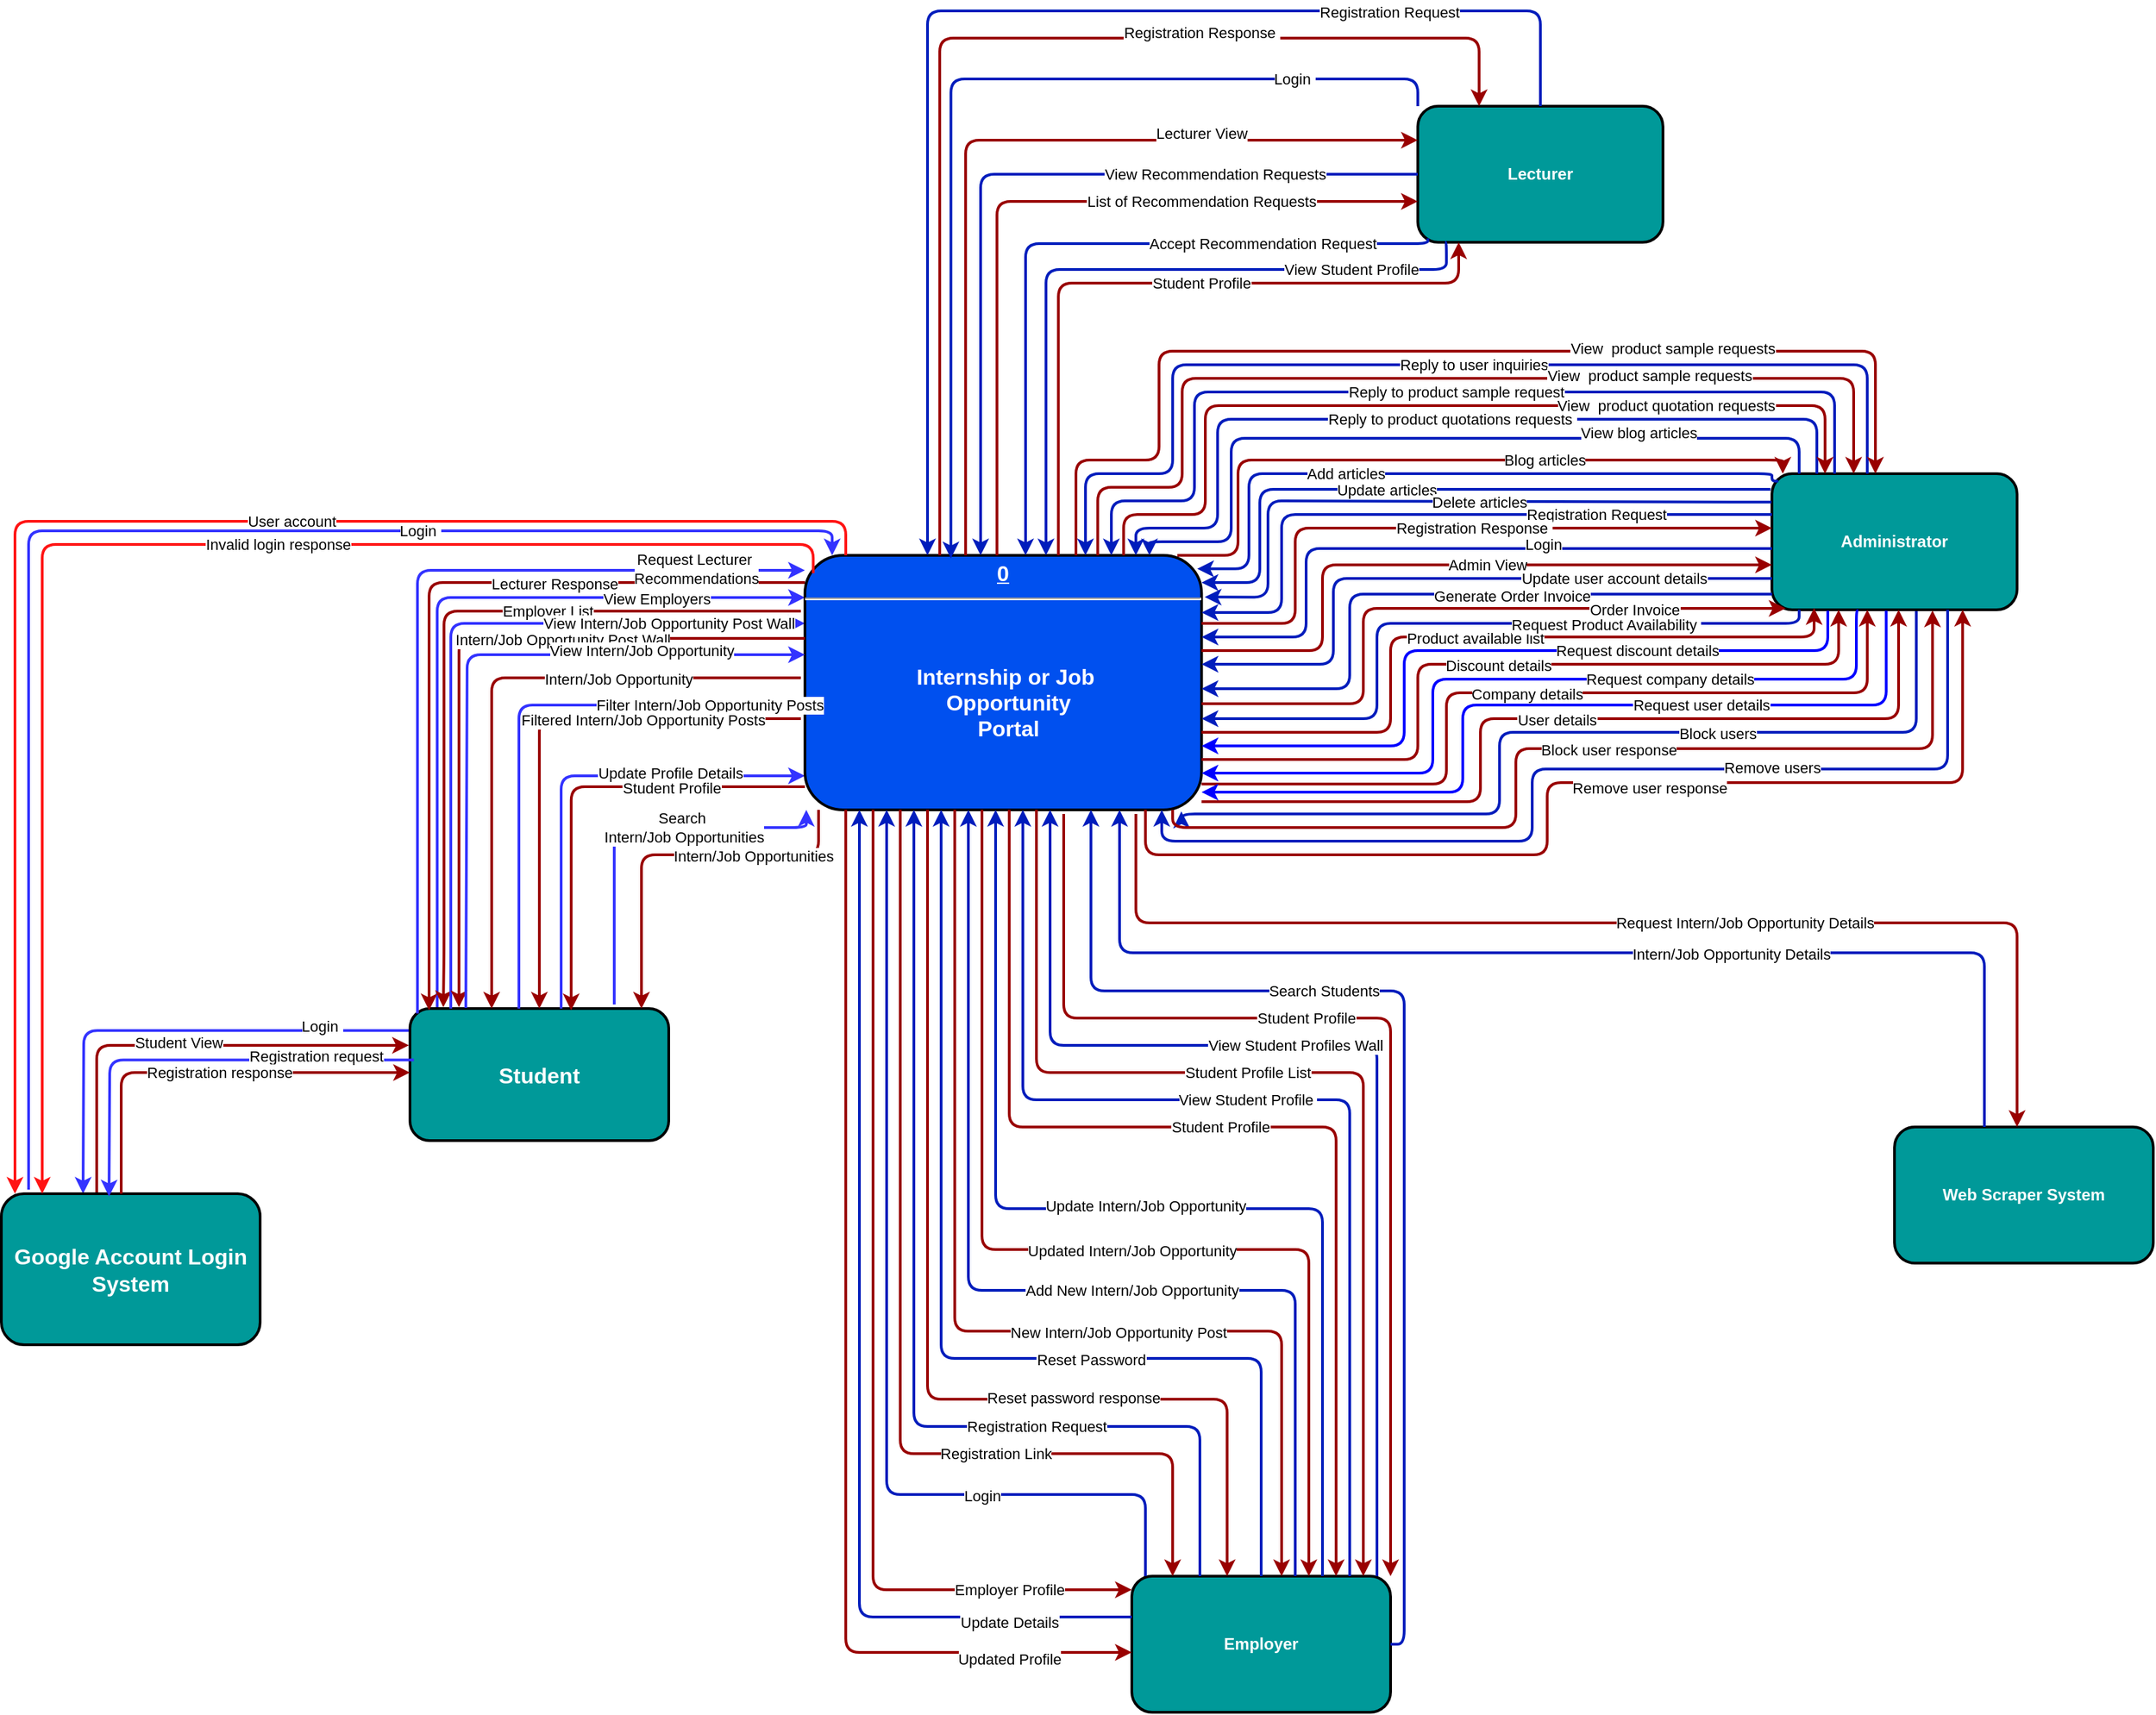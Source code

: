 <mxfile version="24.7.12">
  <diagram name="Page-1" id="c7558073-3199-34d8-9f00-42111426c3f3">
    <mxGraphModel dx="684" dy="355" grid="1" gridSize="10" guides="1" tooltips="1" connect="1" arrows="1" fold="1" page="1" pageScale="1" pageWidth="1654" pageHeight="2336" background="none" math="0" shadow="0">
      <root>
        <mxCell id="0" />
        <mxCell id="1" parent="0" />
        <mxCell id="LAr76dedplg_a-63oy3K-29" style="edgeStyle=orthogonalEdgeStyle;rounded=1;orthogonalLoop=1;jettySize=auto;html=1;strokeWidth=2;strokeColor=#3333FF;fillColor=#0050ef;sourcePerimeterSpacing=0;" parent="1" source="LEWASo-noqgJ5dtIMuOe-100" target="LEWASo-noqgJ5dtIMuOe-126" edge="1">
          <mxGeometry relative="1" as="geometry">
            <mxPoint x="382.0" y="1004" as="sourcePoint" />
            <mxPoint x="630" y="721.0" as="targetPoint" />
            <Array as="points">
              <mxPoint x="360" y="721" />
            </Array>
          </mxGeometry>
        </mxCell>
        <mxCell id="LAr76dedplg_a-63oy3K-30" value="View Employers" style="edgeLabel;html=1;align=center;verticalAlign=bottom;resizable=0;points=[];" parent="LAr76dedplg_a-63oy3K-29" vertex="1" connectable="0">
          <mxGeometry x="0.341" y="-5" relative="1" as="geometry">
            <mxPoint x="79" y="4" as="offset" />
          </mxGeometry>
        </mxCell>
        <mxCell id="LAr76dedplg_a-63oy3K-37" style="edgeStyle=orthogonalEdgeStyle;rounded=1;orthogonalLoop=1;jettySize=auto;html=1;entryX=0.251;entryY=0.019;entryDx=0;entryDy=0;entryPerimeter=0;strokeColor=#3333FF;strokeWidth=2;exitX=-0.004;exitY=0.166;exitDx=0;exitDy=0;fillColor=#0050ef;exitPerimeter=0;" parent="1" source="LEWASo-noqgJ5dtIMuOe-100" edge="1">
          <mxGeometry relative="1" as="geometry">
            <mxPoint x="352.31" y="1038.89" as="sourcePoint" />
            <mxPoint x="100.0" y="1158.999" as="targetPoint" />
          </mxGeometry>
        </mxCell>
        <mxCell id="LAr76dedplg_a-63oy3K-38" value="Login&amp;nbsp;" style="edgeLabel;html=1;align=center;verticalAlign=middle;resizable=0;points=[];horizontal=1;" parent="LAr76dedplg_a-63oy3K-37" vertex="1" connectable="0">
          <mxGeometry x="-0.016" y="3" relative="1" as="geometry">
            <mxPoint x="112" y="-6" as="offset" />
          </mxGeometry>
        </mxCell>
        <mxCell id="LEWASo-noqgJ5dtIMuOe-100" value="Student" style="whiteSpace=wrap;align=center;verticalAlign=middle;fontStyle=1;strokeWidth=2;fillColor=#009999;labelBackgroundColor=none;rounded=1;fillOpacity=100;fontSize=16;fontColor=#ffffff;strokeColor=#000000;" parent="1" vertex="1">
          <mxGeometry x="340" y="1023" width="190" height="97" as="geometry" />
        </mxCell>
        <mxCell id="LEWASo-noqgJ5dtIMuOe-97" value="Administrator" style="whiteSpace=wrap;align=center;verticalAlign=middle;fontStyle=1;strokeWidth=2;labelBackgroundColor=none;rounded=1;fillOpacity=100;fillColor=#009999;fontColor=#FFFFFF;" parent="1" vertex="1">
          <mxGeometry x="1340" y="630" width="180" height="100" as="geometry" />
        </mxCell>
        <mxCell id="LEWASo-noqgJ5dtIMuOe-98" value="Web Scraper System" style="whiteSpace=wrap;align=center;verticalAlign=middle;fontStyle=1;strokeWidth=2;labelBackgroundColor=none;rounded=1;fillOpacity=100;fillColor=#009999;fontColor=#FFFFFF;" parent="1" vertex="1">
          <mxGeometry x="1430" y="1110" width="190" height="100" as="geometry" />
        </mxCell>
        <mxCell id="LEWASo-noqgJ5dtIMuOe-99" value="Employer" style="whiteSpace=wrap;align=center;verticalAlign=middle;fontStyle=1;strokeWidth=2;fillColor=#009999;labelBackgroundColor=none;rounded=1;fillOpacity=100;fontColor=#FFFFFF;" parent="1" vertex="1">
          <mxGeometry x="870" y="1440" width="190" height="100" as="geometry" />
        </mxCell>
        <mxCell id="LAr76dedplg_a-63oy3K-15" style="edgeStyle=orthogonalEdgeStyle;rounded=1;orthogonalLoop=1;jettySize=auto;html=1;strokeWidth=2;fillOpacity=100;strokeColor=#3333FF;elbow=vertical;fillColor=#0050ef;sourcePerimeterSpacing=0;" parent="1" source="LEWASo-noqgJ5dtIMuOe-100" target="LEWASo-noqgJ5dtIMuOe-126" edge="1">
          <mxGeometry relative="1" as="geometry">
            <mxPoint x="480" y="992" as="sourcePoint" />
            <mxPoint x="696.629" y="852.239" as="targetPoint" />
            <Array as="points">
              <mxPoint x="451" y="852" />
            </Array>
          </mxGeometry>
        </mxCell>
        <mxCell id="LAr76dedplg_a-63oy3K-26" value="Update Profile Details" style="edgeLabel;html=1;align=center;verticalAlign=middle;resizable=0;points=[];" parent="LAr76dedplg_a-63oy3K-15" vertex="1" connectable="0">
          <mxGeometry x="0.46" y="2" relative="1" as="geometry">
            <mxPoint x="-5" as="offset" />
          </mxGeometry>
        </mxCell>
        <mxCell id="LAr76dedplg_a-63oy3K-17" style="edgeStyle=elbowEdgeStyle;rounded=1;orthogonalLoop=1;jettySize=auto;html=1;strokeWidth=2;fillColor=#e51400;strokeColor=#990000;elbow=vertical;sourcePerimeterSpacing=0;entryX=0.074;entryY=0.013;entryDx=0;entryDy=0;entryPerimeter=0;" parent="1" source="LEWASo-noqgJ5dtIMuOe-126" target="LEWASo-noqgJ5dtIMuOe-100" edge="1">
          <mxGeometry relative="1" as="geometry">
            <mxPoint x="373.63" y="1007.074" as="targetPoint" />
            <Array as="points">
              <mxPoint x="510" y="710" />
            </Array>
            <mxPoint x="630" y="710" as="sourcePoint" />
          </mxGeometry>
        </mxCell>
        <mxCell id="LAr76dedplg_a-63oy3K-28" value="Lecturer Response" style="edgeLabel;html=1;align=center;verticalAlign=middle;resizable=0;points=[];" parent="LAr76dedplg_a-63oy3K-17" vertex="1" connectable="0">
          <mxGeometry x="-0.433" y="-3" relative="1" as="geometry">
            <mxPoint x="-17" y="4" as="offset" />
          </mxGeometry>
        </mxCell>
        <mxCell id="LEWASo-noqgJ5dtIMuOe-101" value="Lecturer" style="whiteSpace=wrap;align=center;verticalAlign=middle;fontStyle=1;strokeWidth=2;fillColor=#009999;labelBackgroundColor=none;rounded=1;fillOpacity=100;fontColor=#FFFFFF;" parent="1" vertex="1">
          <mxGeometry x="1080" y="360" width="180" height="100" as="geometry" />
        </mxCell>
        <mxCell id="LAr76dedplg_a-63oy3K-19" style="edgeStyle=orthogonalEdgeStyle;rounded=1;orthogonalLoop=1;jettySize=auto;html=1;strokeWidth=2;fillColor=#e51400;strokeColor=#3333FF;elbow=vertical;exitX=0.029;exitY=0.037;exitDx=0;exitDy=0;targetPerimeterSpacing=0;exitPerimeter=0;" parent="1" source="LEWASo-noqgJ5dtIMuOe-100" target="LEWASo-noqgJ5dtIMuOe-126" edge="1">
          <mxGeometry relative="1" as="geometry">
            <mxPoint x="365.08" y="1004.037" as="sourcePoint" />
            <mxPoint x="630" y="701.0" as="targetPoint" />
            <Array as="points">
              <mxPoint x="346" y="701" />
            </Array>
          </mxGeometry>
        </mxCell>
        <mxCell id="LAr76dedplg_a-63oy3K-27" value="Request Lecturer&amp;nbsp;&lt;div&gt;Recommendations&lt;/div&gt;" style="edgeLabel;html=1;align=center;verticalAlign=middle;resizable=0;points=[];" parent="LAr76dedplg_a-63oy3K-19" vertex="1" connectable="0">
          <mxGeometry x="-0.452" y="1" relative="1" as="geometry">
            <mxPoint x="205" y="-160" as="offset" />
          </mxGeometry>
        </mxCell>
        <mxCell id="LAr76dedplg_a-63oy3K-31" style="edgeStyle=orthogonalEdgeStyle;rounded=1;orthogonalLoop=1;jettySize=auto;html=1;strokeWidth=2;fillColor=#e51400;strokeColor=#990000;sourcePerimeterSpacing=3;entryX=0.129;entryY=-0.01;entryDx=0;entryDy=0;entryPerimeter=0;" parent="1" source="LEWASo-noqgJ5dtIMuOe-126" target="LEWASo-noqgJ5dtIMuOe-100" edge="1">
          <mxGeometry relative="1" as="geometry">
            <mxPoint x="629" y="730.543" as="sourcePoint" />
            <mxPoint x="390" y="1001" as="targetPoint" />
            <Array as="points">
              <mxPoint x="365" y="731" />
              <mxPoint x="365" y="980" />
            </Array>
          </mxGeometry>
        </mxCell>
        <mxCell id="LAr76dedplg_a-63oy3K-32" value="Employer List" style="edgeLabel;html=1;align=center;verticalAlign=middle;resizable=0;points=[];labelPosition=center;verticalLabelPosition=middle;" parent="LAr76dedplg_a-63oy3K-31" vertex="1" connectable="0">
          <mxGeometry x="-0.377" y="1" relative="1" as="geometry">
            <mxPoint x="-14" y="-1" as="offset" />
          </mxGeometry>
        </mxCell>
        <mxCell id="LAr76dedplg_a-63oy3K-33" style="edgeStyle=orthogonalEdgeStyle;rounded=1;orthogonalLoop=1;jettySize=auto;html=1;strokeWidth=2;fillColor=#e51400;strokeColor=#3333FF;targetPerimeterSpacing=0;" parent="1" source="LEWASo-noqgJ5dtIMuOe-100" target="LEWASo-noqgJ5dtIMuOe-126" edge="1">
          <mxGeometry relative="1" as="geometry">
            <mxPoint x="642" y="741" as="targetPoint" />
            <mxPoint x="400" y="1004" as="sourcePoint" />
            <Array as="points">
              <mxPoint x="370" y="740" />
            </Array>
          </mxGeometry>
        </mxCell>
        <mxCell id="LAr76dedplg_a-63oy3K-34" value="View Intern/Job Opportunity Post Wall" style="edgeLabel;html=1;align=center;verticalAlign=middle;resizable=0;points=[];" parent="LAr76dedplg_a-63oy3K-33" vertex="1" connectable="0">
          <mxGeometry x="-0.513" y="-1" relative="1" as="geometry">
            <mxPoint x="159" y="-151" as="offset" />
          </mxGeometry>
        </mxCell>
        <mxCell id="LEWASo-noqgJ5dtIMuOe-126" value="&lt;p style=&quot;margin: 4px 0px 0px; text-align: center; text-decoration: underline; font-size: 16px;&quot;&gt;0&lt;/p&gt;&lt;hr style=&quot;font-size: 16px;&quot;&gt;&lt;p style=&quot;margin: 0px 0px 0px 8px; font-size: 16px;&quot;&gt;&lt;span style=&quot;background-color: initial;&quot;&gt;&lt;br&gt;&lt;/span&gt;&lt;/p&gt;&lt;p style=&quot;margin: 0px 0px 0px 8px; font-size: 16px;&quot;&gt;&lt;br&gt;&lt;/p&gt;&lt;p style=&quot;margin: 0px 0px 0px 8px; font-size: 16px;&quot;&gt;&lt;span style=&quot;background-color: initial;&quot;&gt;Internship or Job&amp;nbsp;&lt;/span&gt;&lt;/p&gt;&lt;p style=&quot;margin: 0px 0px 0px 8px; font-size: 16px;&quot;&gt;&lt;span style=&quot;background-color: initial;&quot;&gt;Opportunity&lt;/span&gt;&lt;/p&gt;&lt;p style=&quot;margin: 0px 0px 0px 8px; font-size: 16px;&quot;&gt;Portal&lt;/p&gt;" style="verticalAlign=middle;align=center;overflow=fill;fontSize=16;fontFamily=Helvetica;html=1;rounded=1;fontStyle=1;strokeWidth=2;labelBackgroundColor=none;fillOpacity=100;fillColor=#0050ef;strokeColor=#000000;fontColor=#ffffff;" parent="1" vertex="1">
          <mxGeometry x="630" y="690" width="291.22" height="187" as="geometry" />
        </mxCell>
        <mxCell id="LAr76dedplg_a-63oy3K-39" style="rounded=1;orthogonalLoop=1;jettySize=auto;html=1;entryX=-0.004;entryY=0.392;entryDx=0;entryDy=0;fillColor=#e51400;strokeColor=#990000;strokeWidth=2;entryPerimeter=0;edgeStyle=orthogonalEdgeStyle;" parent="1" source="LAr76dedplg_a-63oy3K-36" edge="1">
          <mxGeometry relative="1" as="geometry">
            <mxPoint x="106.5" y="1152.554" as="sourcePoint" />
            <mxPoint x="339.24" y="1050.04" as="targetPoint" />
            <Array as="points">
              <mxPoint x="110" y="1050" />
            </Array>
          </mxGeometry>
        </mxCell>
        <mxCell id="LAr76dedplg_a-63oy3K-40" value="Student View" style="edgeLabel;html=1;align=center;verticalAlign=middle;resizable=0;points=[];horizontal=1;" parent="LAr76dedplg_a-63oy3K-39" vertex="1" connectable="0">
          <mxGeometry x="-0.097" y="-2" relative="1" as="geometry">
            <mxPoint x="16" y="-4" as="offset" />
          </mxGeometry>
        </mxCell>
        <mxCell id="LAr76dedplg_a-63oy3K-36" value="Google Account Login System" style="whiteSpace=wrap;align=center;verticalAlign=middle;fontStyle=1;strokeWidth=2;fillColor=#009999;labelBackgroundColor=none;rounded=1;fillOpacity=100;fontSize=16;fontColor=#ffffff;strokeColor=#000000;" parent="1" vertex="1">
          <mxGeometry x="40" y="1159" width="190" height="111" as="geometry" />
        </mxCell>
        <mxCell id="LAr76dedplg_a-63oy3K-53" style="edgeStyle=orthogonalEdgeStyle;rounded=1;orthogonalLoop=1;jettySize=auto;html=1;strokeWidth=2;strokeColor=#3333FF;fillColor=#0050ef;sourcePerimeterSpacing=0;startSize=0;endSize=0;" parent="1" source="LEWASo-noqgJ5dtIMuOe-100" target="LEWASo-noqgJ5dtIMuOe-126" edge="1">
          <mxGeometry relative="1" as="geometry">
            <mxPoint x="416" y="1020" as="sourcePoint" />
            <mxPoint x="669.015" y="818.852" as="targetPoint" />
            <Array as="points">
              <mxPoint x="420" y="800" />
            </Array>
          </mxGeometry>
        </mxCell>
        <mxCell id="LAr76dedplg_a-63oy3K-55" value="Filter Intern/Job Opportunity Posts" style="edgeLabel;html=1;align=center;verticalAlign=middle;resizable=0;points=[];" parent="LAr76dedplg_a-63oy3K-53" vertex="1" connectable="0">
          <mxGeometry x="0.391" y="2" relative="1" as="geometry">
            <mxPoint x="62" y="2" as="offset" />
          </mxGeometry>
        </mxCell>
        <mxCell id="LAr76dedplg_a-63oy3K-58" style="edgeStyle=orthogonalEdgeStyle;rounded=1;orthogonalLoop=1;jettySize=auto;html=1;strokeWidth=2;fillColor=#e51400;strokeColor=#990000;elbow=vertical;sourcePerimeterSpacing=3;" parent="1" source="LEWASo-noqgJ5dtIMuOe-126" target="LEWASo-noqgJ5dtIMuOe-100" edge="1">
          <mxGeometry relative="1" as="geometry">
            <mxPoint x="670.0" y="829.057" as="sourcePoint" />
            <mxPoint x="450.0" y="1012.004" as="targetPoint" />
            <Array as="points">
              <mxPoint x="435" y="810" />
            </Array>
          </mxGeometry>
        </mxCell>
        <mxCell id="LAr76dedplg_a-63oy3K-59" value="Filtered Intern/Job Opportunity Posts" style="edgeLabel;html=1;align=center;verticalAlign=middle;resizable=0;points=[];horizontal=1;" parent="LAr76dedplg_a-63oy3K-58" vertex="1" connectable="0">
          <mxGeometry x="-0.433" y="-3" relative="1" as="geometry">
            <mxPoint x="-1" y="4" as="offset" />
          </mxGeometry>
        </mxCell>
        <mxCell id="LAr76dedplg_a-63oy3K-60" style="edgeStyle=orthogonalEdgeStyle;rounded=1;orthogonalLoop=1;jettySize=auto;html=1;strokeWidth=2;fillColor=#e51400;strokeColor=#990000;elbow=vertical;sourcePerimeterSpacing=0;entryX=0.192;entryY=-0.01;entryDx=0;entryDy=0;entryPerimeter=0;" parent="1" source="LEWASo-noqgJ5dtIMuOe-126" target="LEWASo-noqgJ5dtIMuOe-100" edge="1">
          <mxGeometry relative="1" as="geometry">
            <mxPoint x="630" y="751.0" as="sourcePoint" />
            <mxPoint x="407.0" y="1004" as="targetPoint" />
            <Array as="points">
              <mxPoint x="376" y="751" />
              <mxPoint x="376" y="1022" />
            </Array>
          </mxGeometry>
        </mxCell>
        <mxCell id="LAr76dedplg_a-63oy3K-61" value="Intern/Job Opportunity Post Wall" style="edgeLabel;html=1;align=center;verticalAlign=middle;resizable=0;points=[];horizontal=1;" parent="LAr76dedplg_a-63oy3K-60" vertex="1" connectable="0">
          <mxGeometry x="-0.433" y="-3" relative="1" as="geometry">
            <mxPoint x="-29" y="4" as="offset" />
          </mxGeometry>
        </mxCell>
        <mxCell id="LAr76dedplg_a-63oy3K-65" style="edgeStyle=orthogonalEdgeStyle;rounded=1;orthogonalLoop=1;jettySize=auto;html=1;strokeWidth=2;strokeColor=#3333FF;fillColor=#0050ef;sourcePerimeterSpacing=3;" parent="1" source="LEWASo-noqgJ5dtIMuOe-100" target="LEWASo-noqgJ5dtIMuOe-126" edge="1">
          <mxGeometry relative="1" as="geometry">
            <mxPoint x="530" y="1130" as="sourcePoint" />
            <mxPoint x="667.488" y="843.539" as="targetPoint" />
            <Array as="points">
              <mxPoint x="490" y="890" />
              <mxPoint x="631" y="890" />
            </Array>
          </mxGeometry>
        </mxCell>
        <mxCell id="LAr76dedplg_a-63oy3K-66" value="Search&amp;nbsp;&lt;div&gt;Intern/Job Opportunities&lt;/div&gt;" style="edgeLabel;html=1;align=center;verticalAlign=middle;resizable=0;points=[];" parent="LAr76dedplg_a-63oy3K-65" vertex="1" connectable="0">
          <mxGeometry x="0.391" y="2" relative="1" as="geometry">
            <mxPoint x="-17" y="2" as="offset" />
          </mxGeometry>
        </mxCell>
        <mxCell id="PkC8lY3NkU_ByafprgCy-6" style="edgeStyle=orthogonalEdgeStyle;rounded=1;orthogonalLoop=1;jettySize=auto;html=1;strokeWidth=2;fillColor=#0050ef;strokeColor=#001DBC;elbow=vertical;sourcePerimeterSpacing=0;exitX=0.5;exitY=0;exitDx=0;exitDy=0;" parent="1" source="LEWASo-noqgJ5dtIMuOe-101" target="LEWASo-noqgJ5dtIMuOe-126" edge="1">
          <mxGeometry relative="1" as="geometry">
            <mxPoint x="1050" y="430" as="sourcePoint" />
            <mxPoint x="720" y="720" as="targetPoint" />
            <Array as="points">
              <mxPoint x="1170" y="290" />
              <mxPoint x="720" y="290" />
            </Array>
          </mxGeometry>
        </mxCell>
        <mxCell id="PkC8lY3NkU_ByafprgCy-7" value="Registration Request" style="edgeLabel;html=1;align=center;verticalAlign=middle;resizable=0;points=[];" parent="PkC8lY3NkU_ByafprgCy-6" vertex="1" connectable="0">
          <mxGeometry x="-0.452" y="1" relative="1" as="geometry">
            <mxPoint x="71" as="offset" />
          </mxGeometry>
        </mxCell>
        <mxCell id="PkC8lY3NkU_ByafprgCy-16" style="edgeStyle=orthogonalEdgeStyle;rounded=1;orthogonalLoop=1;jettySize=auto;html=1;strokeWidth=2;fillColor=#e51400;strokeColor=#990000;elbow=vertical;targetPerimeterSpacing=0;entryX=0.25;entryY=0;entryDx=0;entryDy=0;" parent="1" source="LEWASo-noqgJ5dtIMuOe-126" target="LEWASo-noqgJ5dtIMuOe-101" edge="1">
          <mxGeometry relative="1" as="geometry">
            <mxPoint x="728.805" y="720" as="sourcePoint" />
            <mxPoint x="1076" y="390" as="targetPoint" />
            <Array as="points">
              <mxPoint x="729" y="310" />
              <mxPoint x="1125" y="310" />
            </Array>
          </mxGeometry>
        </mxCell>
        <mxCell id="PkC8lY3NkU_ByafprgCy-17" value="Registration Response&amp;nbsp;" style="edgeLabel;html=1;align=center;verticalAlign=middle;resizable=0;points=[];" parent="PkC8lY3NkU_ByafprgCy-16" vertex="1" connectable="0">
          <mxGeometry x="-0.452" y="1" relative="1" as="geometry">
            <mxPoint x="193" y="-158" as="offset" />
          </mxGeometry>
        </mxCell>
        <mxCell id="PkC8lY3NkU_ByafprgCy-19" style="edgeStyle=orthogonalEdgeStyle;rounded=1;orthogonalLoop=1;jettySize=auto;html=1;strokeWidth=2;fillColor=#0050ef;strokeColor=#001DBC;elbow=vertical;sourcePerimeterSpacing=0;entryX=0.368;entryY=0.012;entryDx=0;entryDy=0;entryPerimeter=0;" parent="1" target="LEWASo-noqgJ5dtIMuOe-126" edge="1">
          <mxGeometry relative="1" as="geometry">
            <mxPoint x="1080" y="360" as="sourcePoint" />
            <mxPoint x="738.598" y="722.041" as="targetPoint" />
            <Array as="points">
              <mxPoint x="1080" y="340" />
              <mxPoint x="737" y="340" />
            </Array>
          </mxGeometry>
        </mxCell>
        <mxCell id="PkC8lY3NkU_ByafprgCy-39" value="Login&amp;nbsp;" style="edgeLabel;html=1;align=center;verticalAlign=middle;resizable=0;points=[];" parent="PkC8lY3NkU_ByafprgCy-19" vertex="1" connectable="0">
          <mxGeometry x="-0.3" y="-1" relative="1" as="geometry">
            <mxPoint x="139" y="1" as="offset" />
          </mxGeometry>
        </mxCell>
        <mxCell id="PkC8lY3NkU_ByafprgCy-22" style="edgeStyle=orthogonalEdgeStyle;rounded=1;orthogonalLoop=1;jettySize=auto;html=1;strokeWidth=2;fillColor=#e51400;strokeColor=#990000;elbow=vertical;targetPerimeterSpacing=0;verticalAlign=bottom;labelPosition=center;verticalLabelPosition=top;align=center;entryX=0;entryY=0.25;entryDx=0;entryDy=0;" parent="1" source="LEWASo-noqgJ5dtIMuOe-126" target="LEWASo-noqgJ5dtIMuOe-101" edge="1">
          <mxGeometry relative="1" as="geometry">
            <mxPoint x="749.154" y="719.529" as="sourcePoint" />
            <mxPoint x="1076" y="420" as="targetPoint" />
            <Array as="points">
              <mxPoint x="748" y="385" />
            </Array>
          </mxGeometry>
        </mxCell>
        <mxCell id="PkC8lY3NkU_ByafprgCy-23" value="&lt;span&gt;&lt;/span&gt;&lt;span style=&quot;&quot;&gt;Lecturer View&lt;/span&gt;" style="edgeLabel;html=1;align=center;verticalAlign=middle;resizable=0;points=[];" parent="PkC8lY3NkU_ByafprgCy-22" vertex="1" connectable="0">
          <mxGeometry x="-0.452" y="1" relative="1" as="geometry">
            <mxPoint x="174" y="-136" as="offset" />
          </mxGeometry>
        </mxCell>
        <mxCell id="PkC8lY3NkU_ByafprgCy-24" value="" style="edgeStyle=orthogonalEdgeStyle;rounded=1;orthogonalLoop=1;jettySize=auto;html=1;strokeWidth=2;fillColor=#0050ef;strokeColor=#001DBC;elbow=vertical;sourcePerimeterSpacing=0;exitX=0.041;exitY=0.971;exitDx=0;exitDy=0;exitPerimeter=0;" parent="1" source="LEWASo-noqgJ5dtIMuOe-101" target="LEWASo-noqgJ5dtIMuOe-126" edge="1">
          <mxGeometry x="-0.265" y="40" relative="1" as="geometry">
            <mxPoint x="1084.47" y="460.83" as="sourcePoint" />
            <mxPoint x="792" y="720" as="targetPoint" />
            <Array as="points">
              <mxPoint x="1087" y="461" />
              <mxPoint x="792" y="461" />
            </Array>
            <mxPoint as="offset" />
          </mxGeometry>
        </mxCell>
        <mxCell id="PkC8lY3NkU_ByafprgCy-47" value="Accept Recommendation Request" style="edgeLabel;html=1;align=center;verticalAlign=middle;resizable=0;points=[];" parent="PkC8lY3NkU_ByafprgCy-24" vertex="1" connectable="0">
          <mxGeometry x="-0.226" relative="1" as="geometry">
            <mxPoint x="79" as="offset" />
          </mxGeometry>
        </mxCell>
        <mxCell id="PkC8lY3NkU_ByafprgCy-30" style="edgeStyle=orthogonalEdgeStyle;rounded=1;orthogonalLoop=1;jettySize=auto;html=1;strokeWidth=2;fillColor=#e51400;strokeColor=#990000;elbow=vertical;targetPerimeterSpacing=0;" parent="1" source="LEWASo-noqgJ5dtIMuOe-126" target="LEWASo-noqgJ5dtIMuOe-101" edge="1">
          <mxGeometry relative="1" as="geometry">
            <mxPoint x="770" y="690" as="sourcePoint" />
            <mxPoint x="1066" y="440" as="targetPoint" />
            <Array as="points">
              <mxPoint x="771" y="430" />
            </Array>
          </mxGeometry>
        </mxCell>
        <mxCell id="PkC8lY3NkU_ByafprgCy-41" value="List of Recommendation Requests" style="edgeLabel;html=1;align=center;verticalAlign=middle;resizable=0;points=[];" parent="PkC8lY3NkU_ByafprgCy-30" vertex="1" connectable="0">
          <mxGeometry x="0.475" y="-3" relative="1" as="geometry">
            <mxPoint x="-10" y="-3" as="offset" />
          </mxGeometry>
        </mxCell>
        <mxCell id="PkC8lY3NkU_ByafprgCy-45" style="edgeStyle=orthogonalEdgeStyle;rounded=1;orthogonalLoop=1;jettySize=auto;html=1;strokeWidth=2;fillColor=#0050ef;strokeColor=#001DBC;elbow=vertical;sourcePerimeterSpacing=0;exitX=0;exitY=0.5;exitDx=0;exitDy=0;" parent="1" edge="1" source="LEWASo-noqgJ5dtIMuOe-101">
          <mxGeometry relative="1" as="geometry">
            <mxPoint x="1078" y="430" as="sourcePoint" />
            <mxPoint x="759" y="690" as="targetPoint" />
            <Array as="points">
              <mxPoint x="759" y="410" />
            </Array>
          </mxGeometry>
        </mxCell>
        <mxCell id="PkC8lY3NkU_ByafprgCy-46" value="View Recommendation Requests" style="edgeLabel;html=1;align=center;verticalAlign=middle;resizable=0;points=[];" parent="PkC8lY3NkU_ByafprgCy-45" vertex="1" connectable="0">
          <mxGeometry x="-0.452" y="1" relative="1" as="geometry">
            <mxPoint x="15" y="-1" as="offset" />
          </mxGeometry>
        </mxCell>
        <mxCell id="PkC8lY3NkU_ByafprgCy-48" value="" style="edgeStyle=orthogonalEdgeStyle;rounded=1;orthogonalLoop=1;jettySize=auto;html=1;strokeWidth=2;fillColor=#0050ef;strokeColor=#001DBC;elbow=vertical;sourcePerimeterSpacing=0;exitX=0.111;exitY=1;exitDx=0;exitDy=0;exitPerimeter=0;" parent="1" source="LEWASo-noqgJ5dtIMuOe-101" target="LEWASo-noqgJ5dtIMuOe-126" edge="1">
          <mxGeometry x="-0.265" y="40" relative="1" as="geometry">
            <mxPoint x="1101.2" y="461.6" as="sourcePoint" />
            <mxPoint x="806.727" y="719.529" as="targetPoint" />
            <Array as="points">
              <mxPoint x="1101" y="460" />
              <mxPoint x="1101" y="480" />
              <mxPoint x="807" y="480" />
            </Array>
            <mxPoint as="offset" />
          </mxGeometry>
        </mxCell>
        <mxCell id="PkC8lY3NkU_ByafprgCy-49" value="View Student Profile" style="edgeLabel;html=1;align=center;verticalAlign=middle;resizable=0;points=[];" parent="PkC8lY3NkU_ByafprgCy-48" vertex="1" connectable="0">
          <mxGeometry x="-0.226" relative="1" as="geometry">
            <mxPoint x="112" as="offset" />
          </mxGeometry>
        </mxCell>
        <mxCell id="E3Vmbv4oXaT4UGgoNopd-9" value="" style="edgeStyle=orthogonalEdgeStyle;rounded=1;orthogonalLoop=1;jettySize=auto;html=1;strokeWidth=2;fillColor=#0050ef;strokeColor=#001DBC;elbow=vertical;sourcePerimeterSpacing=0;" parent="1" target="LEWASo-noqgJ5dtIMuOe-126" edge="1">
          <mxGeometry x="-0.265" y="40" relative="1" as="geometry">
            <mxPoint x="1340" y="660" as="sourcePoint" />
            <mxPoint x="980.04" y="750" as="targetPoint" />
            <Array as="points">
              <mxPoint x="980" y="660" />
              <mxPoint x="980" y="732" />
            </Array>
            <mxPoint as="offset" />
          </mxGeometry>
        </mxCell>
        <mxCell id="E3Vmbv4oXaT4UGgoNopd-10" value="Registration Request" style="edgeLabel;html=1;align=center;verticalAlign=middle;resizable=0;points=[];" parent="E3Vmbv4oXaT4UGgoNopd-9" vertex="1" connectable="0">
          <mxGeometry x="-0.226" relative="1" as="geometry">
            <mxPoint x="61" as="offset" />
          </mxGeometry>
        </mxCell>
        <mxCell id="E3Vmbv4oXaT4UGgoNopd-12" style="edgeStyle=orthogonalEdgeStyle;rounded=1;orthogonalLoop=1;jettySize=auto;html=1;strokeWidth=2;fillColor=#e51400;strokeColor=#990000;elbow=vertical;targetPerimeterSpacing=0;" parent="1" source="LEWASo-noqgJ5dtIMuOe-126" edge="1">
          <mxGeometry relative="1" as="geometry">
            <mxPoint x="929.964" y="749.987" as="sourcePoint" />
            <mxPoint x="1340" y="670" as="targetPoint" />
            <Array as="points">
              <mxPoint x="990" y="740" />
              <mxPoint x="990" y="670" />
            </Array>
          </mxGeometry>
        </mxCell>
        <mxCell id="E3Vmbv4oXaT4UGgoNopd-13" value="Registration Response&amp;nbsp;" style="edgeLabel;html=1;align=center;verticalAlign=middle;resizable=0;points=[];" parent="E3Vmbv4oXaT4UGgoNopd-12" vertex="1" connectable="0">
          <mxGeometry x="0.475" y="-3" relative="1" as="geometry">
            <mxPoint x="-91" y="-3" as="offset" />
          </mxGeometry>
        </mxCell>
        <mxCell id="E3Vmbv4oXaT4UGgoNopd-15" value="" style="edgeStyle=orthogonalEdgeStyle;rounded=1;orthogonalLoop=1;jettySize=auto;html=1;strokeWidth=2;fillColor=#0050ef;strokeColor=#001DBC;elbow=vertical;sourcePerimeterSpacing=0;" parent="1" target="LEWASo-noqgJ5dtIMuOe-126" edge="1">
          <mxGeometry x="-0.265" y="40" relative="1" as="geometry">
            <mxPoint x="1340" y="685" as="sourcePoint" />
            <mxPoint x="921.22" y="755.25" as="targetPoint" />
            <Array as="points">
              <mxPoint x="998" y="685" />
              <mxPoint x="998" y="750" />
            </Array>
            <mxPoint as="offset" />
          </mxGeometry>
        </mxCell>
        <mxCell id="E3Vmbv4oXaT4UGgoNopd-16" value="Login" style="edgeLabel;html=1;align=center;verticalAlign=middle;resizable=0;points=[];" parent="E3Vmbv4oXaT4UGgoNopd-15" vertex="1" connectable="0">
          <mxGeometry x="-0.226" relative="1" as="geometry">
            <mxPoint x="19" y="-3" as="offset" />
          </mxGeometry>
        </mxCell>
        <mxCell id="E3Vmbv4oXaT4UGgoNopd-17" style="edgeStyle=orthogonalEdgeStyle;rounded=1;orthogonalLoop=1;jettySize=auto;html=1;strokeWidth=2;fillColor=#e51400;strokeColor=#990000;elbow=vertical;targetPerimeterSpacing=0;endArrow=classic;endFill=1;" parent="1" source="LEWASo-noqgJ5dtIMuOe-126" edge="1">
          <mxGeometry relative="1" as="geometry">
            <mxPoint x="920" y="783" as="sourcePoint" />
            <mxPoint x="1340" y="697" as="targetPoint" />
            <Array as="points">
              <mxPoint x="1010" y="760" />
              <mxPoint x="1010" y="697" />
            </Array>
          </mxGeometry>
        </mxCell>
        <mxCell id="E3Vmbv4oXaT4UGgoNopd-18" value="Admin View" style="edgeLabel;html=1;align=center;verticalAlign=middle;resizable=0;points=[];" parent="E3Vmbv4oXaT4UGgoNopd-17" vertex="1" connectable="0">
          <mxGeometry x="0.475" y="-3" relative="1" as="geometry">
            <mxPoint x="-83" y="-3" as="offset" />
          </mxGeometry>
        </mxCell>
        <mxCell id="E3Vmbv4oXaT4UGgoNopd-20" style="edgeStyle=orthogonalEdgeStyle;rounded=1;orthogonalLoop=1;jettySize=auto;html=1;strokeWidth=2;fillColor=#e51400;strokeColor=#990000;elbow=vertical;targetPerimeterSpacing=0;entryX=0.172;entryY=0.988;entryDx=0;entryDy=0;entryPerimeter=0;" parent="1" source="LEWASo-noqgJ5dtIMuOe-126" target="LEWASo-noqgJ5dtIMuOe-97" edge="1">
          <mxGeometry relative="1" as="geometry">
            <mxPoint x="921.22" y="858" as="sourcePoint" />
            <mxPoint x="1385" y="738.98" as="targetPoint" />
            <Array as="points">
              <mxPoint x="1060" y="820" />
              <mxPoint x="1060" y="750" />
              <mxPoint x="1371" y="750" />
            </Array>
          </mxGeometry>
        </mxCell>
        <mxCell id="E3Vmbv4oXaT4UGgoNopd-62" value="Product available list" style="edgeLabel;html=1;align=center;verticalAlign=middle;resizable=0;points=[];" parent="E3Vmbv4oXaT4UGgoNopd-20" vertex="1" connectable="0">
          <mxGeometry x="-0.081" y="-3" relative="1" as="geometry">
            <mxPoint x="22" y="-2" as="offset" />
          </mxGeometry>
        </mxCell>
        <mxCell id="E3Vmbv4oXaT4UGgoNopd-24" value="" style="edgeStyle=orthogonalEdgeStyle;rounded=1;orthogonalLoop=1;jettySize=auto;html=1;strokeWidth=2;fillColor=#0050ef;strokeColor=#001DBC;elbow=vertical;sourcePerimeterSpacing=0;" parent="1" target="LEWASo-noqgJ5dtIMuOe-126" edge="1">
          <mxGeometry x="-0.265" y="40" relative="1" as="geometry">
            <mxPoint x="1340" y="707.048" as="sourcePoint" />
            <mxPoint x="921.974" y="777.817" as="targetPoint" />
            <Array as="points">
              <mxPoint x="1018" y="707" />
              <mxPoint x="1018" y="770" />
            </Array>
            <mxPoint as="offset" />
          </mxGeometry>
        </mxCell>
        <mxCell id="E3Vmbv4oXaT4UGgoNopd-25" value="Update user account details" style="edgeLabel;html=1;align=center;verticalAlign=middle;resizable=0;points=[];" parent="E3Vmbv4oXaT4UGgoNopd-24" vertex="1" connectable="0">
          <mxGeometry x="-0.226" relative="1" as="geometry">
            <mxPoint x="70" as="offset" />
          </mxGeometry>
        </mxCell>
        <mxCell id="E3Vmbv4oXaT4UGgoNopd-26" value="" style="edgeStyle=orthogonalEdgeStyle;rounded=1;orthogonalLoop=1;jettySize=auto;html=1;strokeWidth=2;fillColor=#0050ef;strokeColor=#001DBC;elbow=vertical;sourcePerimeterSpacing=0;exitX=0.001;exitY=0.885;exitDx=0;exitDy=0;exitPerimeter=0;" parent="1" source="LEWASo-noqgJ5dtIMuOe-97" target="LEWASo-noqgJ5dtIMuOe-126" edge="1">
          <mxGeometry x="-0.265" y="40" relative="1" as="geometry">
            <mxPoint x="1350" y="730" as="sourcePoint" />
            <mxPoint x="921" y="800" as="targetPoint" />
            <Array as="points">
              <mxPoint x="1030" y="719" />
              <mxPoint x="1030" y="788" />
            </Array>
            <mxPoint as="offset" />
          </mxGeometry>
        </mxCell>
        <mxCell id="E3Vmbv4oXaT4UGgoNopd-27" value="Generate Order Invoice" style="edgeLabel;html=1;align=center;verticalAlign=middle;resizable=0;points=[];" parent="E3Vmbv4oXaT4UGgoNopd-26" vertex="1" connectable="0">
          <mxGeometry x="-0.226" relative="1" as="geometry">
            <mxPoint x="-2" y="1" as="offset" />
          </mxGeometry>
        </mxCell>
        <mxCell id="E3Vmbv4oXaT4UGgoNopd-28" value="" style="edgeStyle=orthogonalEdgeStyle;rounded=1;orthogonalLoop=1;jettySize=auto;html=1;strokeWidth=2;fillColor=#0050ef;strokeColor=#001DBC;elbow=vertical;sourcePerimeterSpacing=0;" parent="1" target="LEWASo-noqgJ5dtIMuOe-126" edge="1">
          <mxGeometry x="-0.265" y="40" relative="1" as="geometry">
            <mxPoint x="1360" y="730" as="sourcePoint" />
            <mxPoint x="921.22" y="842.04" as="targetPoint" />
            <Array as="points">
              <mxPoint x="1360" y="740" />
              <mxPoint x="1050" y="740" />
              <mxPoint x="1050" y="810" />
            </Array>
            <mxPoint as="offset" />
          </mxGeometry>
        </mxCell>
        <mxCell id="E3Vmbv4oXaT4UGgoNopd-31" value="Request Product Availability&amp;nbsp;" style="edgeLabel;html=1;align=center;verticalAlign=middle;resizable=0;points=[];" parent="E3Vmbv4oXaT4UGgoNopd-28" vertex="1" connectable="0">
          <mxGeometry x="0.161" y="1" relative="1" as="geometry">
            <mxPoint x="149" as="offset" />
          </mxGeometry>
        </mxCell>
        <mxCell id="E3Vmbv4oXaT4UGgoNopd-33" value="" style="edgeStyle=orthogonalEdgeStyle;rounded=1;orthogonalLoop=1;jettySize=auto;html=1;strokeWidth=2;fillColor=#0050ef;strokeColor=#001DBC;elbow=vertical;sourcePerimeterSpacing=0;exitX=0.589;exitY=1.01;exitDx=0;exitDy=0;exitPerimeter=0;entryX=0.949;entryY=1.006;entryDx=0;entryDy=0;entryPerimeter=0;" parent="1" source="LEWASo-noqgJ5dtIMuOe-97" target="LEWASo-noqgJ5dtIMuOe-126" edge="1">
          <mxGeometry x="-0.265" y="40" relative="1" as="geometry">
            <mxPoint x="1535" y="769" as="sourcePoint" />
            <mxPoint x="930" y="890" as="targetPoint" />
            <Array as="points">
              <mxPoint x="1446" y="820" />
              <mxPoint x="1140" y="820" />
              <mxPoint x="1140" y="880" />
              <mxPoint x="906" y="880" />
            </Array>
            <mxPoint as="offset" />
          </mxGeometry>
        </mxCell>
        <mxCell id="E3Vmbv4oXaT4UGgoNopd-34" value="Block users" style="edgeLabel;html=1;align=center;verticalAlign=middle;resizable=0;points=[];" parent="E3Vmbv4oXaT4UGgoNopd-33" vertex="1" connectable="0">
          <mxGeometry x="0.161" y="1" relative="1" as="geometry">
            <mxPoint x="159" y="-5" as="offset" />
          </mxGeometry>
        </mxCell>
        <mxCell id="E3Vmbv4oXaT4UGgoNopd-37" value="" style="edgeStyle=orthogonalEdgeStyle;rounded=1;orthogonalLoop=1;jettySize=auto;html=1;strokeWidth=2;fillColor=#0050ef;strokeColor=#001DBC;elbow=vertical;sourcePerimeterSpacing=0;" parent="1" target="LEWASo-noqgJ5dtIMuOe-126" edge="1">
          <mxGeometry x="-0.265" y="40" relative="1" as="geometry">
            <mxPoint x="1469" y="730" as="sourcePoint" />
            <mxPoint x="923.161" y="893.372" as="targetPoint" />
            <Array as="points">
              <mxPoint x="1469" y="847" />
              <mxPoint x="1164" y="847" />
              <mxPoint x="1164" y="900" />
              <mxPoint x="892" y="900" />
            </Array>
            <mxPoint as="offset" />
          </mxGeometry>
        </mxCell>
        <mxCell id="E3Vmbv4oXaT4UGgoNopd-38" value="Remove users" style="edgeLabel;html=1;align=center;verticalAlign=middle;resizable=0;points=[];" parent="E3Vmbv4oXaT4UGgoNopd-37" vertex="1" connectable="0">
          <mxGeometry x="0.161" y="1" relative="1" as="geometry">
            <mxPoint x="175" y="-26" as="offset" />
          </mxGeometry>
        </mxCell>
        <mxCell id="E3Vmbv4oXaT4UGgoNopd-39" value="" style="edgeStyle=orthogonalEdgeStyle;rounded=1;orthogonalLoop=1;jettySize=auto;html=1;strokeWidth=2;fillColor=#0050ef;strokeColor=#001DBC;elbow=vertical;sourcePerimeterSpacing=0;" parent="1" source="LEWASo-noqgJ5dtIMuOe-97" target="LEWASo-noqgJ5dtIMuOe-126" edge="1">
          <mxGeometry x="-0.265" y="40" relative="1" as="geometry">
            <mxPoint x="1449" y="630" as="sourcePoint" />
            <mxPoint x="837.415" y="720" as="targetPoint" />
            <Array as="points">
              <mxPoint x="1410" y="550" />
              <mxPoint x="900" y="550" />
              <mxPoint x="900" y="630" />
              <mxPoint x="836" y="630" />
            </Array>
            <mxPoint as="offset" />
          </mxGeometry>
        </mxCell>
        <mxCell id="E3Vmbv4oXaT4UGgoNopd-40" value="Reply to user inquiries" style="edgeLabel;html=1;align=center;verticalAlign=middle;resizable=0;points=[];" parent="E3Vmbv4oXaT4UGgoNopd-39" vertex="1" connectable="0">
          <mxGeometry x="-0.226" relative="1" as="geometry">
            <mxPoint x="-62" as="offset" />
          </mxGeometry>
        </mxCell>
        <mxCell id="E3Vmbv4oXaT4UGgoNopd-41" value="" style="edgeStyle=orthogonalEdgeStyle;rounded=1;orthogonalLoop=1;jettySize=auto;html=1;strokeWidth=2;fillColor=#0050ef;strokeColor=#001DBC;elbow=vertical;sourcePerimeterSpacing=0;" parent="1" target="LEWASo-noqgJ5dtIMuOe-126" edge="1">
          <mxGeometry x="-0.265" y="40" relative="1" as="geometry">
            <mxPoint x="1386.029" y="630" as="sourcePoint" />
            <mxPoint x="855" y="720" as="targetPoint" />
            <Array as="points">
              <mxPoint x="1386" y="570" />
              <mxPoint x="916" y="570" />
              <mxPoint x="916" y="650" />
              <mxPoint x="855" y="650" />
            </Array>
            <mxPoint as="offset" />
          </mxGeometry>
        </mxCell>
        <mxCell id="E3Vmbv4oXaT4UGgoNopd-42" value="Reply to product sample request" style="edgeLabel;html=1;align=center;verticalAlign=middle;resizable=0;points=[];" parent="E3Vmbv4oXaT4UGgoNopd-41" vertex="1" connectable="0">
          <mxGeometry x="-0.226" relative="1" as="geometry">
            <mxPoint x="-63" as="offset" />
          </mxGeometry>
        </mxCell>
        <mxCell id="E3Vmbv4oXaT4UGgoNopd-44" value="" style="edgeStyle=orthogonalEdgeStyle;rounded=1;orthogonalLoop=1;jettySize=auto;html=1;strokeWidth=2;fillColor=#0050ef;strokeColor=#001DBC;elbow=vertical;sourcePerimeterSpacing=0;" parent="1" target="LEWASo-noqgJ5dtIMuOe-126" edge="1">
          <mxGeometry x="-0.265" y="40" relative="1" as="geometry">
            <mxPoint x="1373" y="630" as="sourcePoint" />
            <mxPoint x="873" y="690" as="targetPoint" />
            <Array as="points">
              <mxPoint x="1373" y="590" />
              <mxPoint x="933" y="590" />
              <mxPoint x="933" y="670" />
              <mxPoint x="873" y="670" />
            </Array>
            <mxPoint as="offset" />
          </mxGeometry>
        </mxCell>
        <mxCell id="E3Vmbv4oXaT4UGgoNopd-45" value="Reply to product quotations requests&amp;nbsp;" style="edgeLabel;html=1;align=center;verticalAlign=middle;resizable=0;points=[];" parent="E3Vmbv4oXaT4UGgoNopd-44" vertex="1" connectable="0">
          <mxGeometry x="-0.226" relative="1" as="geometry">
            <mxPoint x="-61" as="offset" />
          </mxGeometry>
        </mxCell>
        <mxCell id="E3Vmbv4oXaT4UGgoNopd-46" value="" style="edgeStyle=orthogonalEdgeStyle;rounded=1;orthogonalLoop=1;jettySize=auto;html=1;strokeWidth=2;fillColor=#0050ef;strokeColor=#001DBC;elbow=vertical;sourcePerimeterSpacing=0;entryX=0.989;entryY=0.053;entryDx=0;entryDy=0;exitX=0.026;exitY=0.055;exitDx=0;exitDy=0;exitPerimeter=0;entryPerimeter=0;" parent="1" source="LEWASo-noqgJ5dtIMuOe-97" target="LEWASo-noqgJ5dtIMuOe-126" edge="1">
          <mxGeometry x="-0.265" y="40" relative="1" as="geometry">
            <mxPoint x="1347.98" y="633.7" as="sourcePoint" />
            <mxPoint x="896" y="720" as="targetPoint" />
            <Array as="points">
              <mxPoint x="1340" y="636" />
              <mxPoint x="1340" y="630" />
              <mxPoint x="956" y="630" />
              <mxPoint x="956" y="700" />
            </Array>
            <mxPoint as="offset" />
          </mxGeometry>
        </mxCell>
        <mxCell id="E3Vmbv4oXaT4UGgoNopd-47" value="Add articles" style="edgeLabel;html=1;align=center;verticalAlign=middle;resizable=0;points=[];" parent="E3Vmbv4oXaT4UGgoNopd-46" vertex="1" connectable="0">
          <mxGeometry x="-0.226" relative="1" as="geometry">
            <mxPoint x="-129" as="offset" />
          </mxGeometry>
        </mxCell>
        <mxCell id="E3Vmbv4oXaT4UGgoNopd-52" value="" style="edgeStyle=orthogonalEdgeStyle;rounded=1;orthogonalLoop=1;jettySize=auto;html=1;strokeWidth=2;fillColor=#0050ef;strokeColor=#001DBC;elbow=vertical;sourcePerimeterSpacing=0;exitX=-0.006;exitY=0.115;exitDx=0;exitDy=0;exitPerimeter=0;" parent="1" source="LEWASo-noqgJ5dtIMuOe-97" target="LEWASo-noqgJ5dtIMuOe-126" edge="1">
          <mxGeometry x="-0.265" y="40" relative="1" as="geometry">
            <mxPoint x="1344" y="640" as="sourcePoint" />
            <mxPoint x="908.388" y="720.942" as="targetPoint" />
            <Array as="points">
              <mxPoint x="964" y="642" />
              <mxPoint x="964" y="710" />
            </Array>
            <mxPoint as="offset" />
          </mxGeometry>
        </mxCell>
        <mxCell id="E3Vmbv4oXaT4UGgoNopd-53" value="Update articles" style="edgeLabel;html=1;align=center;verticalAlign=middle;resizable=0;points=[];" parent="E3Vmbv4oXaT4UGgoNopd-52" vertex="1" connectable="0">
          <mxGeometry x="-0.226" relative="1" as="geometry">
            <mxPoint x="-94" as="offset" />
          </mxGeometry>
        </mxCell>
        <mxCell id="E3Vmbv4oXaT4UGgoNopd-54" value="" style="edgeStyle=orthogonalEdgeStyle;rounded=1;orthogonalLoop=1;jettySize=auto;html=1;strokeWidth=2;fillColor=#0050ef;strokeColor=#001DBC;elbow=vertical;sourcePerimeterSpacing=0;exitX=-0.002;exitY=0.209;exitDx=0;exitDy=0;exitPerimeter=0;entryX=1.008;entryY=0.164;entryDx=0;entryDy=0;entryPerimeter=0;" parent="1" source="LEWASo-noqgJ5dtIMuOe-97" target="LEWASo-noqgJ5dtIMuOe-126" edge="1">
          <mxGeometry x="-0.265" y="40" relative="1" as="geometry">
            <mxPoint x="1350" y="630" as="sourcePoint" />
            <mxPoint x="920" y="730" as="targetPoint" />
            <Array as="points">
              <mxPoint x="1330" y="651" />
              <mxPoint x="970" y="650" />
              <mxPoint x="970" y="721" />
            </Array>
            <mxPoint as="offset" />
          </mxGeometry>
        </mxCell>
        <mxCell id="E3Vmbv4oXaT4UGgoNopd-55" value="Delete articles" style="edgeLabel;html=1;align=center;verticalAlign=middle;resizable=0;points=[];" parent="E3Vmbv4oXaT4UGgoNopd-54" vertex="1" connectable="0">
          <mxGeometry x="-0.226" relative="1" as="geometry">
            <mxPoint x="-26" as="offset" />
          </mxGeometry>
        </mxCell>
        <mxCell id="E3Vmbv4oXaT4UGgoNopd-63" style="edgeStyle=orthogonalEdgeStyle;rounded=1;orthogonalLoop=1;jettySize=auto;html=1;strokeWidth=2;strokeColor=#990000;fillColor=#e51400;sourcePerimeterSpacing=3;" parent="1" edge="1" target="LEWASo-noqgJ5dtIMuOe-98" source="LEWASo-noqgJ5dtIMuOe-126">
          <mxGeometry relative="1" as="geometry">
            <mxPoint x="873.122" y="877.471" as="sourcePoint" />
            <mxPoint x="1504.14" y="1109.3" as="targetPoint" />
            <Array as="points">
              <mxPoint x="873" y="960" />
              <mxPoint x="1520" y="960" />
            </Array>
          </mxGeometry>
        </mxCell>
        <mxCell id="E3Vmbv4oXaT4UGgoNopd-65" value="" style="edgeStyle=orthogonalEdgeStyle;rounded=1;orthogonalLoop=1;jettySize=auto;html=1;strokeWidth=2;fillColor=#0050ef;strokeColor=#001DBC;elbow=vertical;sourcePerimeterSpacing=0;" parent="1" edge="1" target="LEWASo-noqgJ5dtIMuOe-126" source="LEWASo-noqgJ5dtIMuOe-98">
          <mxGeometry x="-0.265" y="40" relative="1" as="geometry">
            <mxPoint x="1496.34" y="1109" as="sourcePoint" />
            <mxPoint x="860.581" y="877.471" as="targetPoint" />
            <Array as="points">
              <mxPoint x="1496" y="982" />
              <mxPoint x="861" y="982" />
            </Array>
            <mxPoint as="offset" />
          </mxGeometry>
        </mxCell>
        <mxCell id="E3Vmbv4oXaT4UGgoNopd-66" value="Intern/Job Opportunity Details" style="edgeLabel;html=1;align=center;verticalAlign=middle;resizable=0;points=[];" parent="E3Vmbv4oXaT4UGgoNopd-65" vertex="1" connectable="0">
          <mxGeometry x="0.161" y="1" relative="1" as="geometry">
            <mxPoint x="190" as="offset" />
          </mxGeometry>
        </mxCell>
        <mxCell id="E3Vmbv4oXaT4UGgoNopd-77" value="Request Intern/Job Opportunity Details" style="edgeLabel;html=1;align=center;verticalAlign=middle;resizable=0;points=[];" parent="E3Vmbv4oXaT4UGgoNopd-65" vertex="1" connectable="0">
          <mxGeometry x="0.028" y="-5" relative="1" as="geometry">
            <mxPoint x="142" y="-17" as="offset" />
          </mxGeometry>
        </mxCell>
        <mxCell id="E3Vmbv4oXaT4UGgoNopd-85" style="edgeStyle=orthogonalEdgeStyle;rounded=1;orthogonalLoop=1;jettySize=auto;html=1;strokeWidth=2;fillColor=#e51400;strokeColor=#FF1414;elbow=vertical;sourcePerimeterSpacing=0;" parent="1" source="LEWASo-noqgJ5dtIMuOe-126" target="LAr76dedplg_a-63oy3K-36" edge="1">
          <mxGeometry relative="1" as="geometry">
            <mxPoint x="630" y="665.04" as="sourcePoint" />
            <mxPoint x="50" y="1094" as="targetPoint" />
            <Array as="points">
              <mxPoint x="660" y="665" />
              <mxPoint x="50" y="665" />
            </Array>
          </mxGeometry>
        </mxCell>
        <mxCell id="E3Vmbv4oXaT4UGgoNopd-86" value="User account" style="edgeLabel;html=1;align=center;verticalAlign=middle;resizable=0;points=[];" parent="E3Vmbv4oXaT4UGgoNopd-85" vertex="1" connectable="0">
          <mxGeometry x="-0.452" y="1" relative="1" as="geometry">
            <mxPoint x="-123" y="-1" as="offset" />
          </mxGeometry>
        </mxCell>
        <mxCell id="E3Vmbv4oXaT4UGgoNopd-87" style="edgeStyle=orthogonalEdgeStyle;rounded=1;orthogonalLoop=1;jettySize=auto;html=1;strokeWidth=2;fillOpacity=100;strokeColor=#3333FF;elbow=vertical;fillColor=#0050ef;sourcePerimeterSpacing=3;" parent="1" source="LAr76dedplg_a-63oy3K-36" target="LEWASo-noqgJ5dtIMuOe-126" edge="1">
          <mxGeometry relative="1" as="geometry">
            <mxPoint x="59.95" y="1094.999" as="sourcePoint" />
            <mxPoint x="630" y="672" as="targetPoint" />
            <Array as="points">
              <mxPoint x="60" y="672" />
              <mxPoint x="650" y="672" />
            </Array>
          </mxGeometry>
        </mxCell>
        <mxCell id="E3Vmbv4oXaT4UGgoNopd-88" value="Login&amp;nbsp;" style="edgeLabel;html=1;align=center;verticalAlign=middle;resizable=0;points=[];" parent="E3Vmbv4oXaT4UGgoNopd-87" vertex="1" connectable="0">
          <mxGeometry x="0.46" y="2" relative="1" as="geometry">
            <mxPoint x="-26" y="2" as="offset" />
          </mxGeometry>
        </mxCell>
        <mxCell id="E3Vmbv4oXaT4UGgoNopd-89" style="edgeStyle=orthogonalEdgeStyle;rounded=1;orthogonalLoop=1;jettySize=auto;html=1;strokeWidth=2;fillColor=#e51400;strokeColor=#FF1414;elbow=vertical;sourcePerimeterSpacing=0;exitX=0.021;exitY=0.07;exitDx=0;exitDy=0;exitPerimeter=0;" parent="1" source="LEWASo-noqgJ5dtIMuOe-126" target="LAr76dedplg_a-63oy3K-36" edge="1">
          <mxGeometry relative="1" as="geometry">
            <mxPoint x="670" y="682" as="sourcePoint" />
            <mxPoint x="70" y="1091" as="targetPoint" />
            <Array as="points">
              <mxPoint x="636" y="682" />
              <mxPoint x="70" y="682" />
            </Array>
          </mxGeometry>
        </mxCell>
        <mxCell id="E3Vmbv4oXaT4UGgoNopd-90" value="Invalid login response" style="edgeLabel;html=1;align=center;verticalAlign=middle;resizable=0;points=[];" parent="E3Vmbv4oXaT4UGgoNopd-89" vertex="1" connectable="0">
          <mxGeometry x="-0.452" y="1" relative="1" as="geometry">
            <mxPoint x="-123" y="-1" as="offset" />
          </mxGeometry>
        </mxCell>
        <mxCell id="E3Vmbv4oXaT4UGgoNopd-91" value="" style="edgeStyle=orthogonalEdgeStyle;rounded=1;orthogonalLoop=1;jettySize=auto;html=1;strokeWidth=2;fillColor=#0050ef;strokeColor=#001DBC;elbow=vertical;sourcePerimeterSpacing=0;" parent="1" source="LEWASo-noqgJ5dtIMuOe-99" target="LEWASo-noqgJ5dtIMuOe-126" edge="1">
          <mxGeometry x="0.072" relative="1" as="geometry">
            <mxPoint x="921.22" y="1433" as="sourcePoint" />
            <mxPoint x="670.76" y="870" as="targetPoint" />
            <Array as="points">
              <mxPoint x="880" y="1380" />
              <mxPoint x="690" y="1380" />
            </Array>
            <mxPoint as="offset" />
          </mxGeometry>
        </mxCell>
        <mxCell id="E3Vmbv4oXaT4UGgoNopd-93" style="edgeStyle=orthogonalEdgeStyle;rounded=1;orthogonalLoop=1;jettySize=auto;html=1;strokeWidth=2;strokeColor=#990000;fillColor=#e51400;sourcePerimeterSpacing=0;" parent="1" source="LEWASo-noqgJ5dtIMuOe-126" target="LEWASo-noqgJ5dtIMuOe-99" edge="1">
          <mxGeometry relative="1" as="geometry">
            <mxPoint x="662.442" y="877.314" as="sourcePoint" />
            <mxPoint x="878.034" y="1440" as="targetPoint" />
            <Array as="points">
              <mxPoint x="680" y="1450" />
            </Array>
          </mxGeometry>
        </mxCell>
        <mxCell id="E3Vmbv4oXaT4UGgoNopd-95" value="" style="edgeStyle=orthogonalEdgeStyle;rounded=1;orthogonalLoop=1;jettySize=auto;html=1;strokeWidth=2;fillColor=#0050ef;strokeColor=#001DBC;elbow=vertical;sourcePerimeterSpacing=0;" parent="1" source="LEWASo-noqgJ5dtIMuOe-99" target="LEWASo-noqgJ5dtIMuOe-126" edge="1">
          <mxGeometry x="0.072" relative="1" as="geometry">
            <mxPoint x="939.83" y="1441.6" as="sourcePoint" />
            <mxPoint x="686.04" y="877" as="targetPoint" />
            <Array as="points">
              <mxPoint x="920" y="1330" />
              <mxPoint x="710" y="1330" />
            </Array>
            <mxPoint as="offset" />
          </mxGeometry>
        </mxCell>
        <mxCell id="E3Vmbv4oXaT4UGgoNopd-96" value="Registration Request" style="edgeLabel;html=1;align=center;verticalAlign=middle;resizable=0;points=[];rotation=0;" parent="E3Vmbv4oXaT4UGgoNopd-95" vertex="1" connectable="0">
          <mxGeometry x="0.279" y="2" relative="1" as="geometry">
            <mxPoint x="92" y="174" as="offset" />
          </mxGeometry>
        </mxCell>
        <mxCell id="E3Vmbv4oXaT4UGgoNopd-97" style="edgeStyle=orthogonalEdgeStyle;rounded=1;orthogonalLoop=1;jettySize=auto;html=1;strokeWidth=2;strokeColor=#990000;fillColor=#e51400;sourcePerimeterSpacing=0;" parent="1" source="LEWASo-noqgJ5dtIMuOe-126" edge="1" target="LEWASo-noqgJ5dtIMuOe-99">
          <mxGeometry relative="1" as="geometry">
            <mxPoint x="702.042" y="876.529" as="sourcePoint" />
            <mxPoint x="928.034" y="1440" as="targetPoint" />
            <Array as="points">
              <mxPoint x="700" y="1350" />
              <mxPoint x="900" y="1350" />
            </Array>
          </mxGeometry>
        </mxCell>
        <mxCell id="E3Vmbv4oXaT4UGgoNopd-98" value="Registration Link" style="edgeLabel;html=1;align=center;verticalAlign=middle;resizable=0;points=[];rotation=0;" parent="E3Vmbv4oXaT4UGgoNopd-97" vertex="1" connectable="0">
          <mxGeometry x="-0.269" relative="1" as="geometry">
            <mxPoint x="70" y="194" as="offset" />
          </mxGeometry>
        </mxCell>
        <mxCell id="E3Vmbv4oXaT4UGgoNopd-100" value="" style="edgeStyle=orthogonalEdgeStyle;rounded=1;orthogonalLoop=1;jettySize=auto;html=1;strokeWidth=2;fillColor=#0050ef;strokeColor=#001DBC;elbow=vertical;sourcePerimeterSpacing=0;" parent="1" target="LEWASo-noqgJ5dtIMuOe-126" edge="1" source="LEWASo-noqgJ5dtIMuOe-99">
          <mxGeometry x="0.072" relative="1" as="geometry">
            <mxPoint x="958.034" y="1441" as="sourcePoint" />
            <mxPoint x="712.26" y="879" as="targetPoint" />
            <Array as="points">
              <mxPoint x="965" y="1280" />
              <mxPoint x="730" y="1280" />
            </Array>
            <mxPoint as="offset" />
          </mxGeometry>
        </mxCell>
        <mxCell id="E3Vmbv4oXaT4UGgoNopd-101" value="Reset Password" style="edgeLabel;html=1;align=center;verticalAlign=middle;resizable=0;points=[];rotation=0;" parent="E3Vmbv4oXaT4UGgoNopd-100" vertex="1" connectable="0">
          <mxGeometry x="0.279" y="2" relative="1" as="geometry">
            <mxPoint x="112" y="116" as="offset" />
          </mxGeometry>
        </mxCell>
        <mxCell id="E3Vmbv4oXaT4UGgoNopd-102" value="" style="edgeStyle=orthogonalEdgeStyle;rounded=1;orthogonalLoop=1;jettySize=auto;html=1;strokeWidth=2;fillColor=#0050ef;strokeColor=#001DBC;elbow=vertical;sourcePerimeterSpacing=0;" parent="1" target="LEWASo-noqgJ5dtIMuOe-126" edge="1" source="LEWASo-noqgJ5dtIMuOe-99">
          <mxGeometry x="0.072" relative="1" as="geometry">
            <mxPoint x="992.0" y="1440" as="sourcePoint" />
            <mxPoint x="746.4" y="877.942" as="targetPoint" />
            <Array as="points">
              <mxPoint x="1010" y="1170" />
              <mxPoint x="770" y="1170" />
            </Array>
            <mxPoint as="offset" />
          </mxGeometry>
        </mxCell>
        <mxCell id="E3Vmbv4oXaT4UGgoNopd-103" value="Update Intern/Job Opportunity" style="edgeLabel;html=1;align=center;verticalAlign=middle;resizable=0;points=[];rotation=0;" parent="E3Vmbv4oXaT4UGgoNopd-102" vertex="1" connectable="0">
          <mxGeometry x="0.279" y="2" relative="1" as="geometry">
            <mxPoint x="112" y="1" as="offset" />
          </mxGeometry>
        </mxCell>
        <mxCell id="E3Vmbv4oXaT4UGgoNopd-104" value="" style="edgeStyle=orthogonalEdgeStyle;rounded=1;orthogonalLoop=1;jettySize=auto;html=1;strokeWidth=2;fillColor=#0050ef;strokeColor=#001DBC;elbow=vertical;sourcePerimeterSpacing=0;" parent="1" edge="1" target="LEWASo-noqgJ5dtIMuOe-126" source="LEWASo-noqgJ5dtIMuOe-99">
          <mxGeometry x="0.072" relative="1" as="geometry">
            <mxPoint x="1010" y="1440.0" as="sourcePoint" />
            <mxPoint x="765" y="877" as="targetPoint" />
            <Array as="points">
              <mxPoint x="1030" y="1090" />
              <mxPoint x="790" y="1090" />
            </Array>
            <mxPoint as="offset" />
          </mxGeometry>
        </mxCell>
        <mxCell id="E3Vmbv4oXaT4UGgoNopd-105" value="View Student Profile&amp;nbsp;" style="edgeLabel;html=1;align=center;verticalAlign=middle;resizable=0;points=[];rotation=0;" parent="E3Vmbv4oXaT4UGgoNopd-104" vertex="1" connectable="0">
          <mxGeometry x="0.279" y="2" relative="1" as="geometry">
            <mxPoint x="88" y="-2" as="offset" />
          </mxGeometry>
        </mxCell>
        <mxCell id="E3Vmbv4oXaT4UGgoNopd-106" value="" style="edgeStyle=orthogonalEdgeStyle;rounded=1;orthogonalLoop=1;jettySize=auto;html=1;strokeWidth=2;fillColor=#0050ef;strokeColor=#001DBC;elbow=vertical;sourcePerimeterSpacing=0;" parent="1" target="LEWASo-noqgJ5dtIMuOe-126" edge="1" source="LEWASo-noqgJ5dtIMuOe-99">
          <mxGeometry x="0.072" relative="1" as="geometry">
            <mxPoint x="1042.0" y="1440" as="sourcePoint" />
            <mxPoint x="796.378" y="879.041" as="targetPoint" />
            <Array as="points">
              <mxPoint x="1070" y="1490" />
              <mxPoint x="1070" y="1010" />
              <mxPoint x="840" y="1010" />
            </Array>
            <mxPoint as="offset" />
          </mxGeometry>
        </mxCell>
        <mxCell id="E3Vmbv4oXaT4UGgoNopd-107" value="Search Students" style="edgeLabel;html=1;align=center;verticalAlign=middle;resizable=0;points=[];rotation=0;" parent="E3Vmbv4oXaT4UGgoNopd-106" vertex="1" connectable="0">
          <mxGeometry x="0.279" y="2" relative="1" as="geometry">
            <mxPoint x="-4" y="-2" as="offset" />
          </mxGeometry>
        </mxCell>
        <mxCell id="HUjeN2934BUZA1-0CvoF-6" value="" style="edgeStyle=orthogonalEdgeStyle;rounded=1;orthogonalLoop=1;jettySize=auto;html=1;strokeWidth=2;fillColor=#0050ef;strokeColor=#990000;elbow=vertical;targetPerimeterSpacing=0;exitX=0.639;exitY=0;exitDx=0;exitDy=0;exitPerimeter=0;" parent="1" source="LEWASo-noqgJ5dtIMuOe-126" edge="1">
          <mxGeometry x="-0.265" y="40" relative="1" as="geometry">
            <mxPoint x="816" y="690" as="sourcePoint" />
            <mxPoint x="1110" y="460" as="targetPoint" />
            <Array as="points">
              <mxPoint x="816" y="490" />
              <mxPoint x="1110" y="490" />
            </Array>
            <mxPoint as="offset" />
          </mxGeometry>
        </mxCell>
        <mxCell id="HUjeN2934BUZA1-0CvoF-7" value="Student Profile" style="edgeLabel;html=1;align=center;verticalAlign=middle;resizable=0;points=[];" parent="HUjeN2934BUZA1-0CvoF-6" vertex="1" connectable="0">
          <mxGeometry x="-0.226" relative="1" as="geometry">
            <mxPoint x="102" as="offset" />
          </mxGeometry>
        </mxCell>
        <mxCell id="HUjeN2934BUZA1-0CvoF-10" value="" style="edgeStyle=orthogonalEdgeStyle;rounded=1;orthogonalLoop=1;jettySize=auto;html=1;strokeWidth=2;fillColor=#0050ef;strokeColor=#990000;elbow=vertical;entryX=1;entryY=0.5;entryDx=0;entryDy=0;targetPerimeterSpacing=0;" parent="1" source="LEWASo-noqgJ5dtIMuOe-126" edge="1">
          <mxGeometry x="-0.265" y="40" relative="1" as="geometry">
            <mxPoint x="933" y="798" as="sourcePoint" />
            <mxPoint x="1350" y="729" as="targetPoint" />
            <Array as="points">
              <mxPoint x="1040" y="799" />
              <mxPoint x="1040" y="729" />
            </Array>
            <mxPoint as="offset" />
          </mxGeometry>
        </mxCell>
        <mxCell id="HUjeN2934BUZA1-0CvoF-11" value="Order Invoice" style="edgeLabel;html=1;align=center;verticalAlign=middle;resizable=0;points=[];" parent="HUjeN2934BUZA1-0CvoF-10" vertex="1" connectable="0">
          <mxGeometry x="-0.226" relative="1" as="geometry">
            <mxPoint x="195" y="1" as="offset" />
          </mxGeometry>
        </mxCell>
        <mxCell id="HUjeN2934BUZA1-0CvoF-12" style="edgeStyle=orthogonalEdgeStyle;rounded=1;orthogonalLoop=1;jettySize=auto;html=1;strokeWidth=2;fillColor=#e51400;strokeColor=#0000FF;elbow=vertical;exitX=0.228;exitY=1.006;exitDx=0;exitDy=0;exitPerimeter=0;sourcePerimeterSpacing=0;" parent="1" source="LEWASo-noqgJ5dtIMuOe-97" target="LEWASo-noqgJ5dtIMuOe-126" edge="1">
          <mxGeometry relative="1" as="geometry">
            <mxPoint x="1381" y="742" as="sourcePoint" />
            <mxPoint x="931" y="830" as="targetPoint" />
            <Array as="points">
              <mxPoint x="1381" y="760" />
              <mxPoint x="1070" y="760" />
              <mxPoint x="1070" y="830" />
            </Array>
          </mxGeometry>
        </mxCell>
        <mxCell id="HUjeN2934BUZA1-0CvoF-13" value="Request discount details" style="edgeLabel;html=1;align=center;verticalAlign=middle;resizable=0;points=[];" parent="HUjeN2934BUZA1-0CvoF-12" vertex="1" connectable="0">
          <mxGeometry x="-0.081" y="-3" relative="1" as="geometry">
            <mxPoint x="87" y="3" as="offset" />
          </mxGeometry>
        </mxCell>
        <mxCell id="HUjeN2934BUZA1-0CvoF-15" style="edgeStyle=orthogonalEdgeStyle;rounded=1;orthogonalLoop=1;jettySize=auto;html=1;strokeWidth=2;fillColor=#e51400;strokeColor=#990000;elbow=vertical;targetPerimeterSpacing=0;entryX=0.272;entryY=1;entryDx=0;entryDy=0;entryPerimeter=0;" parent="1" source="LEWASo-noqgJ5dtIMuOe-126" target="LEWASo-noqgJ5dtIMuOe-97" edge="1">
          <mxGeometry relative="1" as="geometry">
            <mxPoint x="931" y="830" as="sourcePoint" />
            <mxPoint x="1381" y="739" as="targetPoint" />
            <Array as="points">
              <mxPoint x="1080" y="840" />
              <mxPoint x="1080" y="770" />
              <mxPoint x="1389" y="770" />
            </Array>
          </mxGeometry>
        </mxCell>
        <mxCell id="HUjeN2934BUZA1-0CvoF-16" value="Discount details" style="edgeLabel;html=1;align=center;verticalAlign=middle;resizable=0;points=[];" parent="HUjeN2934BUZA1-0CvoF-15" vertex="1" connectable="0">
          <mxGeometry x="-0.081" y="-3" relative="1" as="geometry">
            <mxPoint x="22" y="-2" as="offset" />
          </mxGeometry>
        </mxCell>
        <mxCell id="HUjeN2934BUZA1-0CvoF-17" style="edgeStyle=orthogonalEdgeStyle;rounded=1;orthogonalLoop=1;jettySize=auto;html=1;strokeWidth=2;fillColor=#e51400;strokeColor=#0000FF;elbow=vertical;exitX=0.352;exitY=1.006;exitDx=0;exitDy=0;exitPerimeter=0;sourcePerimeterSpacing=0;" parent="1" source="LEWASo-noqgJ5dtIMuOe-97" target="LEWASo-noqgJ5dtIMuOe-126" edge="1">
          <mxGeometry relative="1" as="geometry">
            <mxPoint x="1402" y="752" as="sourcePoint" />
            <mxPoint x="941" y="850" as="targetPoint" />
            <Array as="points">
              <mxPoint x="1402" y="731" />
              <mxPoint x="1402" y="781" />
              <mxPoint x="1091" y="781" />
              <mxPoint x="1091" y="850" />
            </Array>
          </mxGeometry>
        </mxCell>
        <mxCell id="HUjeN2934BUZA1-0CvoF-18" value="Request company details" style="edgeLabel;html=1;align=center;verticalAlign=middle;resizable=0;points=[];" parent="HUjeN2934BUZA1-0CvoF-17" vertex="1" connectable="0">
          <mxGeometry x="-0.081" y="-3" relative="1" as="geometry">
            <mxPoint x="87" y="3" as="offset" />
          </mxGeometry>
        </mxCell>
        <mxCell id="HUjeN2934BUZA1-0CvoF-19" style="edgeStyle=orthogonalEdgeStyle;rounded=1;orthogonalLoop=1;jettySize=auto;html=1;strokeWidth=2;fillColor=#e51400;strokeColor=#990000;elbow=vertical;targetPerimeterSpacing=0;entryX=0.389;entryY=1;entryDx=0;entryDy=0;entryPerimeter=0;" parent="1" source="LEWASo-noqgJ5dtIMuOe-126" target="LEWASo-noqgJ5dtIMuOe-97" edge="1">
          <mxGeometry relative="1" as="geometry">
            <mxPoint x="941" y="861" as="sourcePoint" />
            <mxPoint x="1410" y="740" as="targetPoint" />
            <Array as="points">
              <mxPoint x="1101" y="858" />
              <mxPoint x="1101" y="791" />
              <mxPoint x="1410" y="791" />
            </Array>
          </mxGeometry>
        </mxCell>
        <mxCell id="HUjeN2934BUZA1-0CvoF-20" value="Company details" style="edgeLabel;html=1;align=center;verticalAlign=middle;resizable=0;points=[];" parent="HUjeN2934BUZA1-0CvoF-19" vertex="1" connectable="0">
          <mxGeometry x="-0.081" y="-3" relative="1" as="geometry">
            <mxPoint x="22" y="-2" as="offset" />
          </mxGeometry>
        </mxCell>
        <mxCell id="HUjeN2934BUZA1-0CvoF-21" style="edgeStyle=orthogonalEdgeStyle;rounded=1;orthogonalLoop=1;jettySize=auto;html=1;strokeWidth=2;fillColor=#e51400;strokeColor=#0000FF;elbow=vertical;exitX=0.466;exitY=1.006;exitDx=0;exitDy=0;exitPerimeter=0;sourcePerimeterSpacing=0;" parent="1" source="LEWASo-noqgJ5dtIMuOe-97" target="LEWASo-noqgJ5dtIMuOe-126" edge="1">
          <mxGeometry relative="1" as="geometry">
            <mxPoint x="1424" y="771" as="sourcePoint" />
            <mxPoint x="963" y="869" as="targetPoint" />
            <Array as="points">
              <mxPoint x="1424" y="800" />
              <mxPoint x="1113" y="800" />
              <mxPoint x="1113" y="864" />
            </Array>
          </mxGeometry>
        </mxCell>
        <mxCell id="HUjeN2934BUZA1-0CvoF-22" value="Request user details" style="edgeLabel;html=1;align=center;verticalAlign=middle;resizable=0;points=[];" parent="HUjeN2934BUZA1-0CvoF-21" vertex="1" connectable="0">
          <mxGeometry x="-0.081" y="-3" relative="1" as="geometry">
            <mxPoint x="87" y="3" as="offset" />
          </mxGeometry>
        </mxCell>
        <mxCell id="HUjeN2934BUZA1-0CvoF-23" style="edgeStyle=orthogonalEdgeStyle;rounded=1;orthogonalLoop=1;jettySize=auto;html=1;strokeWidth=2;fillColor=#e51400;strokeColor=#990000;elbow=vertical;targetPerimeterSpacing=0;entryX=0.5;entryY=1;entryDx=0;entryDy=0;" parent="1" source="LEWASo-noqgJ5dtIMuOe-126" edge="1">
          <mxGeometry relative="1" as="geometry">
            <mxPoint x="912" y="868" as="sourcePoint" />
            <mxPoint x="1433" y="730" as="targetPoint" />
            <Array as="points">
              <mxPoint x="1126" y="871" />
              <mxPoint x="1126" y="810" />
              <mxPoint x="1433" y="810" />
            </Array>
          </mxGeometry>
        </mxCell>
        <mxCell id="HUjeN2934BUZA1-0CvoF-24" value="User details" style="edgeLabel;html=1;align=center;verticalAlign=middle;resizable=0;points=[];" parent="HUjeN2934BUZA1-0CvoF-23" vertex="1" connectable="0">
          <mxGeometry x="-0.081" y="-3" relative="1" as="geometry">
            <mxPoint x="22" y="-2" as="offset" />
          </mxGeometry>
        </mxCell>
        <mxCell id="HUjeN2934BUZA1-0CvoF-26" style="edgeStyle=orthogonalEdgeStyle;rounded=1;orthogonalLoop=1;jettySize=auto;html=1;strokeWidth=2;fillColor=#e51400;strokeColor=#990000;elbow=vertical;targetPerimeterSpacing=0;" parent="1" source="LEWASo-noqgJ5dtIMuOe-126" edge="1">
          <mxGeometry relative="1" as="geometry">
            <mxPoint x="864" y="720" as="sourcePoint" />
            <mxPoint x="1379" y="630" as="targetPoint" />
            <Array as="points">
              <mxPoint x="864" y="660" />
              <mxPoint x="924" y="660" />
              <mxPoint x="924" y="580" />
              <mxPoint x="1379" y="580" />
            </Array>
          </mxGeometry>
        </mxCell>
        <mxCell id="HUjeN2934BUZA1-0CvoF-27" value="View&amp;nbsp; product quotation requests" style="edgeLabel;html=1;align=center;verticalAlign=middle;resizable=0;points=[];" parent="HUjeN2934BUZA1-0CvoF-26" vertex="1" connectable="0">
          <mxGeometry x="0.475" y="-3" relative="1" as="geometry">
            <mxPoint x="10" y="-3" as="offset" />
          </mxGeometry>
        </mxCell>
        <mxCell id="HUjeN2934BUZA1-0CvoF-28" style="edgeStyle=orthogonalEdgeStyle;rounded=1;orthogonalLoop=1;jettySize=auto;html=1;strokeWidth=2;fillColor=#e51400;strokeColor=#990000;elbow=vertical;targetPerimeterSpacing=0;" parent="1" source="LEWASo-noqgJ5dtIMuOe-126" target="LEWASo-noqgJ5dtIMuOe-97" edge="1">
          <mxGeometry relative="1" as="geometry">
            <mxPoint x="844.864" y="720.002" as="sourcePoint" />
            <mxPoint x="1397.034" y="630" as="targetPoint" />
            <Array as="points">
              <mxPoint x="845" y="640" />
              <mxPoint x="907" y="640" />
              <mxPoint x="907" y="560" />
              <mxPoint x="1400" y="560" />
            </Array>
          </mxGeometry>
        </mxCell>
        <mxCell id="HUjeN2934BUZA1-0CvoF-29" value="View&amp;nbsp; product sample requests" style="edgeLabel;html=1;align=center;verticalAlign=middle;resizable=0;points=[];" parent="HUjeN2934BUZA1-0CvoF-28" vertex="1" connectable="0">
          <mxGeometry x="0.475" y="-3" relative="1" as="geometry">
            <mxPoint x="-22" y="-5" as="offset" />
          </mxGeometry>
        </mxCell>
        <mxCell id="HUjeN2934BUZA1-0CvoF-30" style="edgeStyle=orthogonalEdgeStyle;rounded=1;orthogonalLoop=1;jettySize=auto;html=1;strokeWidth=2;fillColor=#e51400;strokeColor=#990000;elbow=vertical;targetPerimeterSpacing=0;" parent="1" source="LEWASo-noqgJ5dtIMuOe-126" target="LEWASo-noqgJ5dtIMuOe-97" edge="1">
          <mxGeometry relative="1" as="geometry">
            <mxPoint x="830" y="690" as="sourcePoint" />
            <mxPoint x="1397" y="630.6" as="targetPoint" />
            <Array as="points">
              <mxPoint x="829" y="620" />
              <mxPoint x="890" y="620" />
              <mxPoint x="890" y="540" />
              <mxPoint x="1416" y="540" />
            </Array>
          </mxGeometry>
        </mxCell>
        <mxCell id="HUjeN2934BUZA1-0CvoF-31" value="View&amp;nbsp; product sample requests" style="edgeLabel;html=1;align=center;verticalAlign=middle;resizable=0;points=[];" parent="HUjeN2934BUZA1-0CvoF-30" vertex="1" connectable="0">
          <mxGeometry x="0.475" y="-3" relative="1" as="geometry">
            <mxPoint x="-22" y="-5" as="offset" />
          </mxGeometry>
        </mxCell>
        <mxCell id="pZ8wgv_tJzKEuMe7ARl0-1" style="edgeStyle=orthogonalEdgeStyle;rounded=1;orthogonalLoop=1;jettySize=auto;html=1;strokeWidth=2;fillColor=#e51400;strokeColor=#990000;elbow=vertical;targetPerimeterSpacing=0;entryX=0.655;entryY=1.005;entryDx=0;entryDy=0;entryPerimeter=0;" parent="1" source="LEWASo-noqgJ5dtIMuOe-126" target="LEWASo-noqgJ5dtIMuOe-97" edge="1">
          <mxGeometry relative="1" as="geometry">
            <mxPoint x="940" y="893" as="sourcePoint" />
            <mxPoint x="1459" y="752" as="targetPoint" />
            <Array as="points">
              <mxPoint x="900" y="890" />
              <mxPoint x="1152" y="890" />
              <mxPoint x="1152" y="832" />
              <mxPoint x="1458" y="832" />
            </Array>
          </mxGeometry>
        </mxCell>
        <mxCell id="pZ8wgv_tJzKEuMe7ARl0-2" value="Block user response" style="edgeLabel;html=1;align=center;verticalAlign=middle;resizable=0;points=[];" parent="pZ8wgv_tJzKEuMe7ARl0-1" vertex="1" connectable="0">
          <mxGeometry x="-0.081" y="-3" relative="1" as="geometry">
            <mxPoint x="55" y="-2" as="offset" />
          </mxGeometry>
        </mxCell>
        <mxCell id="pZ8wgv_tJzKEuMe7ARl0-4" style="edgeStyle=orthogonalEdgeStyle;rounded=1;orthogonalLoop=1;jettySize=auto;html=1;strokeWidth=2;fillColor=#e51400;strokeColor=#990000;elbow=vertical;targetPerimeterSpacing=0;entryX=0.778;entryY=1;entryDx=0;entryDy=0;entryPerimeter=0;" parent="1" source="LEWASo-noqgJ5dtIMuOe-126" target="LEWASo-noqgJ5dtIMuOe-97" edge="1">
          <mxGeometry relative="1" as="geometry">
            <mxPoint x="879.69" y="880" as="sourcePoint" />
            <mxPoint x="1482" y="777" as="targetPoint" />
            <Array as="points">
              <mxPoint x="880" y="910" />
              <mxPoint x="1175" y="910" />
              <mxPoint x="1175" y="857" />
              <mxPoint x="1480" y="857" />
            </Array>
          </mxGeometry>
        </mxCell>
        <mxCell id="pZ8wgv_tJzKEuMe7ARl0-5" value="Remove user response" style="edgeLabel;html=1;align=center;verticalAlign=middle;resizable=0;points=[];" parent="pZ8wgv_tJzKEuMe7ARl0-4" vertex="1" connectable="0">
          <mxGeometry x="-0.081" y="-3" relative="1" as="geometry">
            <mxPoint x="72" y="-4" as="offset" />
          </mxGeometry>
        </mxCell>
        <mxCell id="pZ8wgv_tJzKEuMe7ARl0-8" style="edgeStyle=orthogonalEdgeStyle;rounded=1;orthogonalLoop=1;jettySize=auto;html=1;strokeWidth=2;strokeColor=#990000;fillColor=#e51400;sourcePerimeterSpacing=3;" parent="1" edge="1" target="LEWASo-noqgJ5dtIMuOe-99" source="LEWASo-noqgJ5dtIMuOe-126">
          <mxGeometry relative="1" as="geometry">
            <mxPoint x="789.61" y="877.0" as="sourcePoint" />
            <mxPoint x="1034" y="1440" as="targetPoint" />
            <Array as="points">
              <mxPoint x="820" y="1030" />
              <mxPoint x="1060" y="1030" />
            </Array>
          </mxGeometry>
        </mxCell>
        <mxCell id="pZ8wgv_tJzKEuMe7ARl0-9" value="Student Profile" style="edgeLabel;html=1;align=center;verticalAlign=middle;resizable=0;points=[];" parent="pZ8wgv_tJzKEuMe7ARl0-8" vertex="1" connectable="0">
          <mxGeometry x="-0.269" relative="1" as="geometry">
            <mxPoint x="35" as="offset" />
          </mxGeometry>
        </mxCell>
        <mxCell id="pZ8wgv_tJzKEuMe7ARl0-12" value="" style="edgeStyle=orthogonalEdgeStyle;rounded=1;orthogonalLoop=1;jettySize=auto;html=1;strokeWidth=2;fillColor=#0050ef;strokeColor=#001DBC;elbow=vertical;sourcePerimeterSpacing=0;" parent="1" source="LEWASo-noqgJ5dtIMuOe-99" target="LEWASo-noqgJ5dtIMuOe-126" edge="1">
          <mxGeometry x="0.072" relative="1" as="geometry">
            <mxPoint x="1027.0" y="1462" as="sourcePoint" />
            <mxPoint x="782" y="899" as="targetPoint" />
            <Array as="points">
              <mxPoint x="1050" y="1050" />
              <mxPoint x="810" y="1050" />
            </Array>
            <mxPoint as="offset" />
          </mxGeometry>
        </mxCell>
        <mxCell id="pZ8wgv_tJzKEuMe7ARl0-13" value="View Student Profiles Wall" style="edgeLabel;html=1;align=center;verticalAlign=middle;resizable=0;points=[];rotation=0;" parent="pZ8wgv_tJzKEuMe7ARl0-12" vertex="1" connectable="0">
          <mxGeometry x="0.279" y="2" relative="1" as="geometry">
            <mxPoint x="63" y="-2" as="offset" />
          </mxGeometry>
        </mxCell>
        <mxCell id="pZ8wgv_tJzKEuMe7ARl0-14" style="edgeStyle=orthogonalEdgeStyle;rounded=1;orthogonalLoop=1;jettySize=auto;html=1;strokeWidth=2;strokeColor=#990000;fillColor=#e51400;sourcePerimeterSpacing=0;" parent="1" source="LEWASo-noqgJ5dtIMuOe-126" target="LEWASo-noqgJ5dtIMuOe-99" edge="1">
          <mxGeometry relative="1" as="geometry">
            <mxPoint x="773.764" y="882.785" as="sourcePoint" />
            <mxPoint x="1017" y="1467" as="targetPoint" />
            <Array as="points">
              <mxPoint x="800" y="1070" />
              <mxPoint x="1040" y="1070" />
            </Array>
          </mxGeometry>
        </mxCell>
        <mxCell id="pZ8wgv_tJzKEuMe7ARl0-15" value="Student Profile List" style="edgeLabel;html=1;align=center;verticalAlign=middle;resizable=0;points=[];" parent="pZ8wgv_tJzKEuMe7ARl0-14" vertex="1" connectable="0">
          <mxGeometry x="-0.269" relative="1" as="geometry">
            <mxPoint x="54" as="offset" />
          </mxGeometry>
        </mxCell>
        <mxCell id="pZ8wgv_tJzKEuMe7ARl0-16" style="edgeStyle=orthogonalEdgeStyle;rounded=1;orthogonalLoop=1;jettySize=auto;html=1;strokeWidth=2;strokeColor=#990000;fillColor=#e51400;sourcePerimeterSpacing=0;" parent="1" target="LEWASo-noqgJ5dtIMuOe-99" edge="1" source="LEWASo-noqgJ5dtIMuOe-126">
          <mxGeometry relative="1" as="geometry">
            <mxPoint x="757" y="877" as="sourcePoint" />
            <mxPoint x="999" y="1465" as="targetPoint" />
            <Array as="points">
              <mxPoint x="780" y="1110" />
              <mxPoint x="1020" y="1110" />
            </Array>
          </mxGeometry>
        </mxCell>
        <mxCell id="pZ8wgv_tJzKEuMe7ARl0-17" value="Student Profile" style="edgeLabel;html=1;align=center;verticalAlign=middle;resizable=0;points=[];" parent="pZ8wgv_tJzKEuMe7ARl0-16" vertex="1" connectable="0">
          <mxGeometry x="-0.269" relative="1" as="geometry">
            <mxPoint x="94" as="offset" />
          </mxGeometry>
        </mxCell>
        <mxCell id="pZ8wgv_tJzKEuMe7ARl0-19" style="edgeStyle=orthogonalEdgeStyle;rounded=1;orthogonalLoop=1;jettySize=auto;html=1;strokeWidth=2;fillColor=#e51400;strokeColor=#990000;elbow=vertical;targetPerimeterSpacing=0;exitX=0.939;exitY=0;exitDx=0;exitDy=0;exitPerimeter=0;" parent="1" source="LEWASo-noqgJ5dtIMuOe-126" target="LEWASo-noqgJ5dtIMuOe-97" edge="1">
          <mxGeometry relative="1" as="geometry">
            <mxPoint x="887.015" y="719.843" as="sourcePoint" />
            <mxPoint x="1366" y="630" as="targetPoint" />
            <Array as="points">
              <mxPoint x="948" y="690" />
              <mxPoint x="948" y="620" />
              <mxPoint x="1348" y="620" />
            </Array>
          </mxGeometry>
        </mxCell>
        <mxCell id="pZ8wgv_tJzKEuMe7ARl0-20" value="Blog articles" style="edgeLabel;html=1;align=center;verticalAlign=middle;resizable=0;points=[];" parent="pZ8wgv_tJzKEuMe7ARl0-19" vertex="1" connectable="0">
          <mxGeometry x="0.475" y="-3" relative="1" as="geometry">
            <mxPoint x="-48" y="-3" as="offset" />
          </mxGeometry>
        </mxCell>
        <mxCell id="pZ8wgv_tJzKEuMe7ARl0-21" value="" style="edgeStyle=orthogonalEdgeStyle;rounded=1;orthogonalLoop=1;jettySize=auto;html=1;strokeWidth=2;fillColor=#0050ef;strokeColor=#001DBC;elbow=vertical;sourcePerimeterSpacing=0;" parent="1" source="LEWASo-noqgJ5dtIMuOe-97" target="LEWASo-noqgJ5dtIMuOe-126" edge="1">
          <mxGeometry x="-0.265" y="40" relative="1" as="geometry">
            <mxPoint x="1383" y="644" as="sourcePoint" />
            <mxPoint x="882" y="724" as="targetPoint" />
            <Array as="points">
              <mxPoint x="1360" y="604" />
              <mxPoint x="943" y="604" />
              <mxPoint x="943" y="680" />
              <mxPoint x="883" y="680" />
            </Array>
            <mxPoint as="offset" />
          </mxGeometry>
        </mxCell>
        <mxCell id="pZ8wgv_tJzKEuMe7ARl0-22" value="View blog articles" style="edgeLabel;html=1;align=center;verticalAlign=middle;resizable=0;points=[];" parent="pZ8wgv_tJzKEuMe7ARl0-21" vertex="1" connectable="0">
          <mxGeometry x="-0.226" relative="1" as="geometry">
            <mxPoint x="84" y="-4" as="offset" />
          </mxGeometry>
        </mxCell>
        <mxCell id="pZ8wgv_tJzKEuMe7ARl0-23" style="edgeStyle=orthogonalEdgeStyle;rounded=1;orthogonalLoop=1;jettySize=auto;html=1;strokeWidth=2;strokeColor=#990000;fillColor=#e51400;sourcePerimeterSpacing=0;" parent="1" source="LEWASo-noqgJ5dtIMuOe-126" target="LEWASo-noqgJ5dtIMuOe-99" edge="1">
          <mxGeometry relative="1" as="geometry">
            <mxPoint x="738" y="899" as="sourcePoint" />
            <mxPoint x="981" y="1462" as="targetPoint" />
            <Array as="points">
              <mxPoint x="760" y="1200" />
              <mxPoint x="1000" y="1200" />
            </Array>
          </mxGeometry>
        </mxCell>
        <mxCell id="pZ8wgv_tJzKEuMe7ARl0-24" value="Updated Intern/Job Opportunity" style="edgeLabel;html=1;align=center;verticalAlign=middle;resizable=0;points=[];" parent="pZ8wgv_tJzKEuMe7ARl0-23" vertex="1" connectable="0">
          <mxGeometry x="-0.269" relative="1" as="geometry">
            <mxPoint x="110" y="30" as="offset" />
          </mxGeometry>
        </mxCell>
        <mxCell id="pZ8wgv_tJzKEuMe7ARl0-25" value="" style="edgeStyle=orthogonalEdgeStyle;rounded=1;orthogonalLoop=1;jettySize=auto;html=1;strokeWidth=2;fillColor=#0050ef;strokeColor=#001DBC;elbow=vertical;sourcePerimeterSpacing=0;" parent="1" edge="1" target="LEWASo-noqgJ5dtIMuOe-126" source="LEWASo-noqgJ5dtIMuOe-99">
          <mxGeometry x="0.072" relative="1" as="geometry">
            <mxPoint x="970" y="1440" as="sourcePoint" />
            <mxPoint x="731.006" y="877" as="targetPoint" />
            <Array as="points">
              <mxPoint x="990" y="1230" />
              <mxPoint x="750" y="1230" />
            </Array>
            <mxPoint as="offset" />
          </mxGeometry>
        </mxCell>
        <mxCell id="pZ8wgv_tJzKEuMe7ARl0-26" value="Add New Intern/Job Opportunity" style="edgeLabel;html=1;align=center;verticalAlign=middle;resizable=0;points=[];rotation=0;" parent="pZ8wgv_tJzKEuMe7ARl0-25" vertex="1" connectable="0">
          <mxGeometry x="0.279" y="2" relative="1" as="geometry">
            <mxPoint x="122" y="63" as="offset" />
          </mxGeometry>
        </mxCell>
        <mxCell id="pZ8wgv_tJzKEuMe7ARl0-27" style="edgeStyle=orthogonalEdgeStyle;rounded=1;orthogonalLoop=1;jettySize=auto;html=1;strokeWidth=2;strokeColor=#990000;fillColor=#e51400;sourcePerimeterSpacing=0;" parent="1" edge="1" target="LEWASo-noqgJ5dtIMuOe-99" source="LEWASo-noqgJ5dtIMuOe-126">
          <mxGeometry relative="1" as="geometry">
            <mxPoint x="720" y="877.0" as="sourcePoint" />
            <mxPoint x="963.034" y="1440" as="targetPoint" />
            <Array as="points">
              <mxPoint x="740" y="1260" />
              <mxPoint x="980" y="1260" />
            </Array>
          </mxGeometry>
        </mxCell>
        <mxCell id="pZ8wgv_tJzKEuMe7ARl0-28" value="New Intern/Job Opportunity Post" style="edgeLabel;html=1;align=center;verticalAlign=middle;resizable=0;points=[];" parent="pZ8wgv_tJzKEuMe7ARl0-27" vertex="1" connectable="0">
          <mxGeometry x="-0.269" relative="1" as="geometry">
            <mxPoint x="120" y="90" as="offset" />
          </mxGeometry>
        </mxCell>
        <mxCell id="pZ8wgv_tJzKEuMe7ARl0-29" style="edgeStyle=orthogonalEdgeStyle;rounded=1;orthogonalLoop=1;jettySize=auto;html=1;strokeWidth=2;strokeColor=#990000;fillColor=#e51400;sourcePerimeterSpacing=0;" parent="1" source="LEWASo-noqgJ5dtIMuOe-126" target="LEWASo-noqgJ5dtIMuOe-99" edge="1">
          <mxGeometry relative="1" as="geometry">
            <mxPoint x="707" y="897.0" as="sourcePoint" />
            <mxPoint x="950.034" y="1460" as="targetPoint" />
            <Array as="points">
              <mxPoint x="720" y="1310" />
              <mxPoint x="940" y="1310" />
            </Array>
          </mxGeometry>
        </mxCell>
        <mxCell id="pZ8wgv_tJzKEuMe7ARl0-30" value="Reset password response" style="edgeLabel;html=1;align=center;verticalAlign=middle;resizable=0;points=[];" parent="pZ8wgv_tJzKEuMe7ARl0-29" vertex="1" connectable="0">
          <mxGeometry x="-0.269" relative="1" as="geometry">
            <mxPoint x="107" y="146" as="offset" />
          </mxGeometry>
        </mxCell>
        <mxCell id="pZ8wgv_tJzKEuMe7ARl0-32" style="edgeStyle=orthogonalEdgeStyle;rounded=1;orthogonalLoop=1;jettySize=auto;html=1;entryX=0.395;entryY=0.018;entryDx=0;entryDy=0;entryPerimeter=0;strokeColor=#3333FF;strokeWidth=2;fillColor=#0050ef;exitX=0.015;exitY=0.389;exitDx=0;exitDy=0;exitPerimeter=0;" parent="1" source="LEWASo-noqgJ5dtIMuOe-100" edge="1">
          <mxGeometry relative="1" as="geometry">
            <mxPoint x="361" y="1059" as="sourcePoint" />
            <mxPoint x="119.05" y="1160.998" as="targetPoint" />
          </mxGeometry>
        </mxCell>
        <mxCell id="pZ8wgv_tJzKEuMe7ARl0-33" value="Registration request" style="edgeLabel;html=1;align=center;verticalAlign=middle;resizable=0;points=[];horizontal=1;" parent="pZ8wgv_tJzKEuMe7ARl0-32" vertex="1" connectable="0">
          <mxGeometry x="-0.016" y="3" relative="1" as="geometry">
            <mxPoint x="87" y="-6" as="offset" />
          </mxGeometry>
        </mxCell>
        <mxCell id="pZ8wgv_tJzKEuMe7ARl0-34" style="rounded=1;orthogonalLoop=1;jettySize=auto;html=1;fillColor=#e51400;strokeColor=#990000;strokeWidth=2;edgeStyle=orthogonalEdgeStyle;" parent="1" source="LAr76dedplg_a-63oy3K-36" target="LEWASo-noqgJ5dtIMuOe-100" edge="1">
          <mxGeometry relative="1" as="geometry">
            <mxPoint x="128" y="1179" as="sourcePoint" />
            <mxPoint x="340" y="1070" as="targetPoint" />
            <Array as="points">
              <mxPoint x="128" y="1070" />
            </Array>
          </mxGeometry>
        </mxCell>
        <mxCell id="pZ8wgv_tJzKEuMe7ARl0-35" value="Registration response" style="edgeLabel;html=1;align=center;verticalAlign=middle;resizable=0;points=[];horizontal=1;" parent="pZ8wgv_tJzKEuMe7ARl0-34" vertex="1" connectable="0">
          <mxGeometry x="-0.097" y="-2" relative="1" as="geometry">
            <mxPoint x="25" y="-2" as="offset" />
          </mxGeometry>
        </mxCell>
        <mxCell id="pZ8wgv_tJzKEuMe7ARl0-39" style="edgeStyle=orthogonalEdgeStyle;rounded=1;orthogonalLoop=1;jettySize=auto;html=1;strokeWidth=2;fillColor=#e51400;strokeColor=#990000;elbow=vertical;sourcePerimeterSpacing=0;entryX=0.623;entryY=0.013;entryDx=0;entryDy=0;entryPerimeter=0;" parent="1" source="LEWASo-noqgJ5dtIMuOe-126" target="LEWASo-noqgJ5dtIMuOe-100" edge="1">
          <mxGeometry relative="1" as="geometry">
            <mxPoint x="670" y="861" as="sourcePoint" />
            <mxPoint x="460" y="1030" as="targetPoint" />
            <Array as="points">
              <mxPoint x="458" y="860" />
            </Array>
          </mxGeometry>
        </mxCell>
        <mxCell id="pZ8wgv_tJzKEuMe7ARl0-40" value="Student Profile" style="edgeLabel;html=1;align=center;verticalAlign=middle;resizable=0;points=[];horizontal=1;" parent="pZ8wgv_tJzKEuMe7ARl0-39" vertex="1" connectable="0">
          <mxGeometry x="-0.433" y="-3" relative="1" as="geometry">
            <mxPoint x="-3" y="4" as="offset" />
          </mxGeometry>
        </mxCell>
        <mxCell id="pZ8wgv_tJzKEuMe7ARl0-52" style="edgeStyle=orthogonalEdgeStyle;rounded=1;orthogonalLoop=1;jettySize=auto;html=1;strokeWidth=2;fillColor=#e51400;strokeColor=#3333FF;targetPerimeterSpacing=0;exitX=0.216;exitY=-0.005;exitDx=0;exitDy=0;exitPerimeter=0;" parent="1" source="LEWASo-noqgJ5dtIMuOe-100" target="LEWASo-noqgJ5dtIMuOe-126" edge="1">
          <mxGeometry relative="1" as="geometry">
            <mxPoint x="609" y="763" as="targetPoint" />
            <mxPoint x="382" y="1006" as="sourcePoint" />
            <Array as="points">
              <mxPoint x="382" y="1023" />
              <mxPoint x="382" y="763" />
            </Array>
          </mxGeometry>
        </mxCell>
        <mxCell id="pZ8wgv_tJzKEuMe7ARl0-53" value="View Intern/Job Opportunity" style="edgeLabel;html=1;align=center;verticalAlign=middle;resizable=0;points=[];" parent="pZ8wgv_tJzKEuMe7ARl0-52" vertex="1" connectable="0">
          <mxGeometry x="-0.513" y="-1" relative="1" as="geometry">
            <mxPoint x="127" y="-140" as="offset" />
          </mxGeometry>
        </mxCell>
        <mxCell id="aPEH6FTs-ek6_SA1T8kD-9" style="edgeStyle=orthogonalEdgeStyle;rounded=1;orthogonalLoop=1;jettySize=auto;html=1;strokeWidth=2;fillColor=#e51400;strokeColor=#990000;elbow=vertical;sourcePerimeterSpacing=3;" edge="1" parent="1" source="LEWASo-noqgJ5dtIMuOe-126" target="LEWASo-noqgJ5dtIMuOe-100">
          <mxGeometry relative="1" as="geometry">
            <mxPoint x="630" y="790" as="sourcePoint" />
            <mxPoint x="445" y="1033" as="targetPoint" />
            <Array as="points">
              <mxPoint x="400" y="780" />
            </Array>
          </mxGeometry>
        </mxCell>
        <mxCell id="aPEH6FTs-ek6_SA1T8kD-10" value="Intern/Job Opportunity" style="edgeLabel;html=1;align=center;verticalAlign=middle;resizable=0;points=[];horizontal=1;" vertex="1" connectable="0" parent="aPEH6FTs-ek6_SA1T8kD-9">
          <mxGeometry x="-0.433" y="-3" relative="1" as="geometry">
            <mxPoint x="-1" y="4" as="offset" />
          </mxGeometry>
        </mxCell>
        <mxCell id="aPEH6FTs-ek6_SA1T8kD-11" style="edgeStyle=orthogonalEdgeStyle;rounded=1;orthogonalLoop=1;jettySize=auto;html=1;strokeWidth=2;fillColor=#e51400;strokeColor=#990000;elbow=vertical;sourcePerimeterSpacing=0;" edge="1" parent="1" source="LEWASo-noqgJ5dtIMuOe-126" target="LEWASo-noqgJ5dtIMuOe-100">
          <mxGeometry relative="1" as="geometry">
            <mxPoint x="640" y="870" as="sourcePoint" />
            <mxPoint x="468" y="1034" as="targetPoint" />
            <Array as="points">
              <mxPoint x="640" y="910" />
              <mxPoint x="510" y="910" />
            </Array>
          </mxGeometry>
        </mxCell>
        <mxCell id="aPEH6FTs-ek6_SA1T8kD-12" value="Intern/Job Opportunities" style="edgeLabel;html=1;align=center;verticalAlign=middle;resizable=0;points=[];horizontal=1;" vertex="1" connectable="0" parent="aPEH6FTs-ek6_SA1T8kD-11">
          <mxGeometry x="-0.433" y="-3" relative="1" as="geometry">
            <mxPoint x="-3" y="4" as="offset" />
          </mxGeometry>
        </mxCell>
        <mxCell id="aPEH6FTs-ek6_SA1T8kD-14" value="" style="edgeStyle=orthogonalEdgeStyle;rounded=1;orthogonalLoop=1;jettySize=auto;html=1;strokeWidth=2;fillColor=#0050ef;strokeColor=#001DBC;elbow=vertical;sourcePerimeterSpacing=0;" edge="1" parent="1" source="LEWASo-noqgJ5dtIMuOe-99" target="LEWASo-noqgJ5dtIMuOe-126">
          <mxGeometry x="0.072" relative="1" as="geometry">
            <mxPoint x="931" y="1450" as="sourcePoint" />
            <mxPoint x="690" y="887" as="targetPoint" />
            <Array as="points">
              <mxPoint x="670" y="1470" />
            </Array>
            <mxPoint as="offset" />
          </mxGeometry>
        </mxCell>
        <mxCell id="aPEH6FTs-ek6_SA1T8kD-15" value="Login" style="edgeLabel;html=1;align=center;verticalAlign=middle;resizable=0;points=[];rotation=0;" vertex="1" connectable="0" parent="aPEH6FTs-ek6_SA1T8kD-14">
          <mxGeometry x="0.279" y="2" relative="1" as="geometry">
            <mxPoint x="92" y="218" as="offset" />
          </mxGeometry>
        </mxCell>
        <mxCell id="aPEH6FTs-ek6_SA1T8kD-16" value="Update Details" style="edgeLabel;html=1;align=center;verticalAlign=middle;resizable=0;points=[];" vertex="1" connectable="0" parent="aPEH6FTs-ek6_SA1T8kD-14">
          <mxGeometry x="-0.29" y="-3" relative="1" as="geometry">
            <mxPoint x="107" y="85" as="offset" />
          </mxGeometry>
        </mxCell>
        <mxCell id="aPEH6FTs-ek6_SA1T8kD-17" style="edgeStyle=orthogonalEdgeStyle;rounded=1;orthogonalLoop=1;jettySize=auto;html=1;strokeWidth=2;strokeColor=#990000;fillColor=#e51400;sourcePerimeterSpacing=0;" edge="1" parent="1" source="LEWASo-noqgJ5dtIMuOe-126" target="LEWASo-noqgJ5dtIMuOe-99">
          <mxGeometry relative="1" as="geometry">
            <mxPoint x="680" y="887" as="sourcePoint" />
            <mxPoint x="920" y="1450" as="targetPoint" />
            <Array as="points">
              <mxPoint x="660" y="1496" />
            </Array>
          </mxGeometry>
        </mxCell>
        <mxCell id="aPEH6FTs-ek6_SA1T8kD-18" value="Employer Profile" style="edgeLabel;html=1;align=center;verticalAlign=middle;resizable=0;points=[];rotation=0;" vertex="1" connectable="0" parent="aPEH6FTs-ek6_SA1T8kD-17">
          <mxGeometry x="-0.269" relative="1" as="geometry">
            <mxPoint x="120" y="270" as="offset" />
          </mxGeometry>
        </mxCell>
        <mxCell id="aPEH6FTs-ek6_SA1T8kD-20" value="Updated Profile" style="edgeLabel;html=1;align=center;verticalAlign=middle;resizable=0;points=[];" vertex="1" connectable="0" parent="aPEH6FTs-ek6_SA1T8kD-17">
          <mxGeometry x="0.335" y="2" relative="1" as="geometry">
            <mxPoint x="118" y="70" as="offset" />
          </mxGeometry>
        </mxCell>
      </root>
    </mxGraphModel>
  </diagram>
</mxfile>
